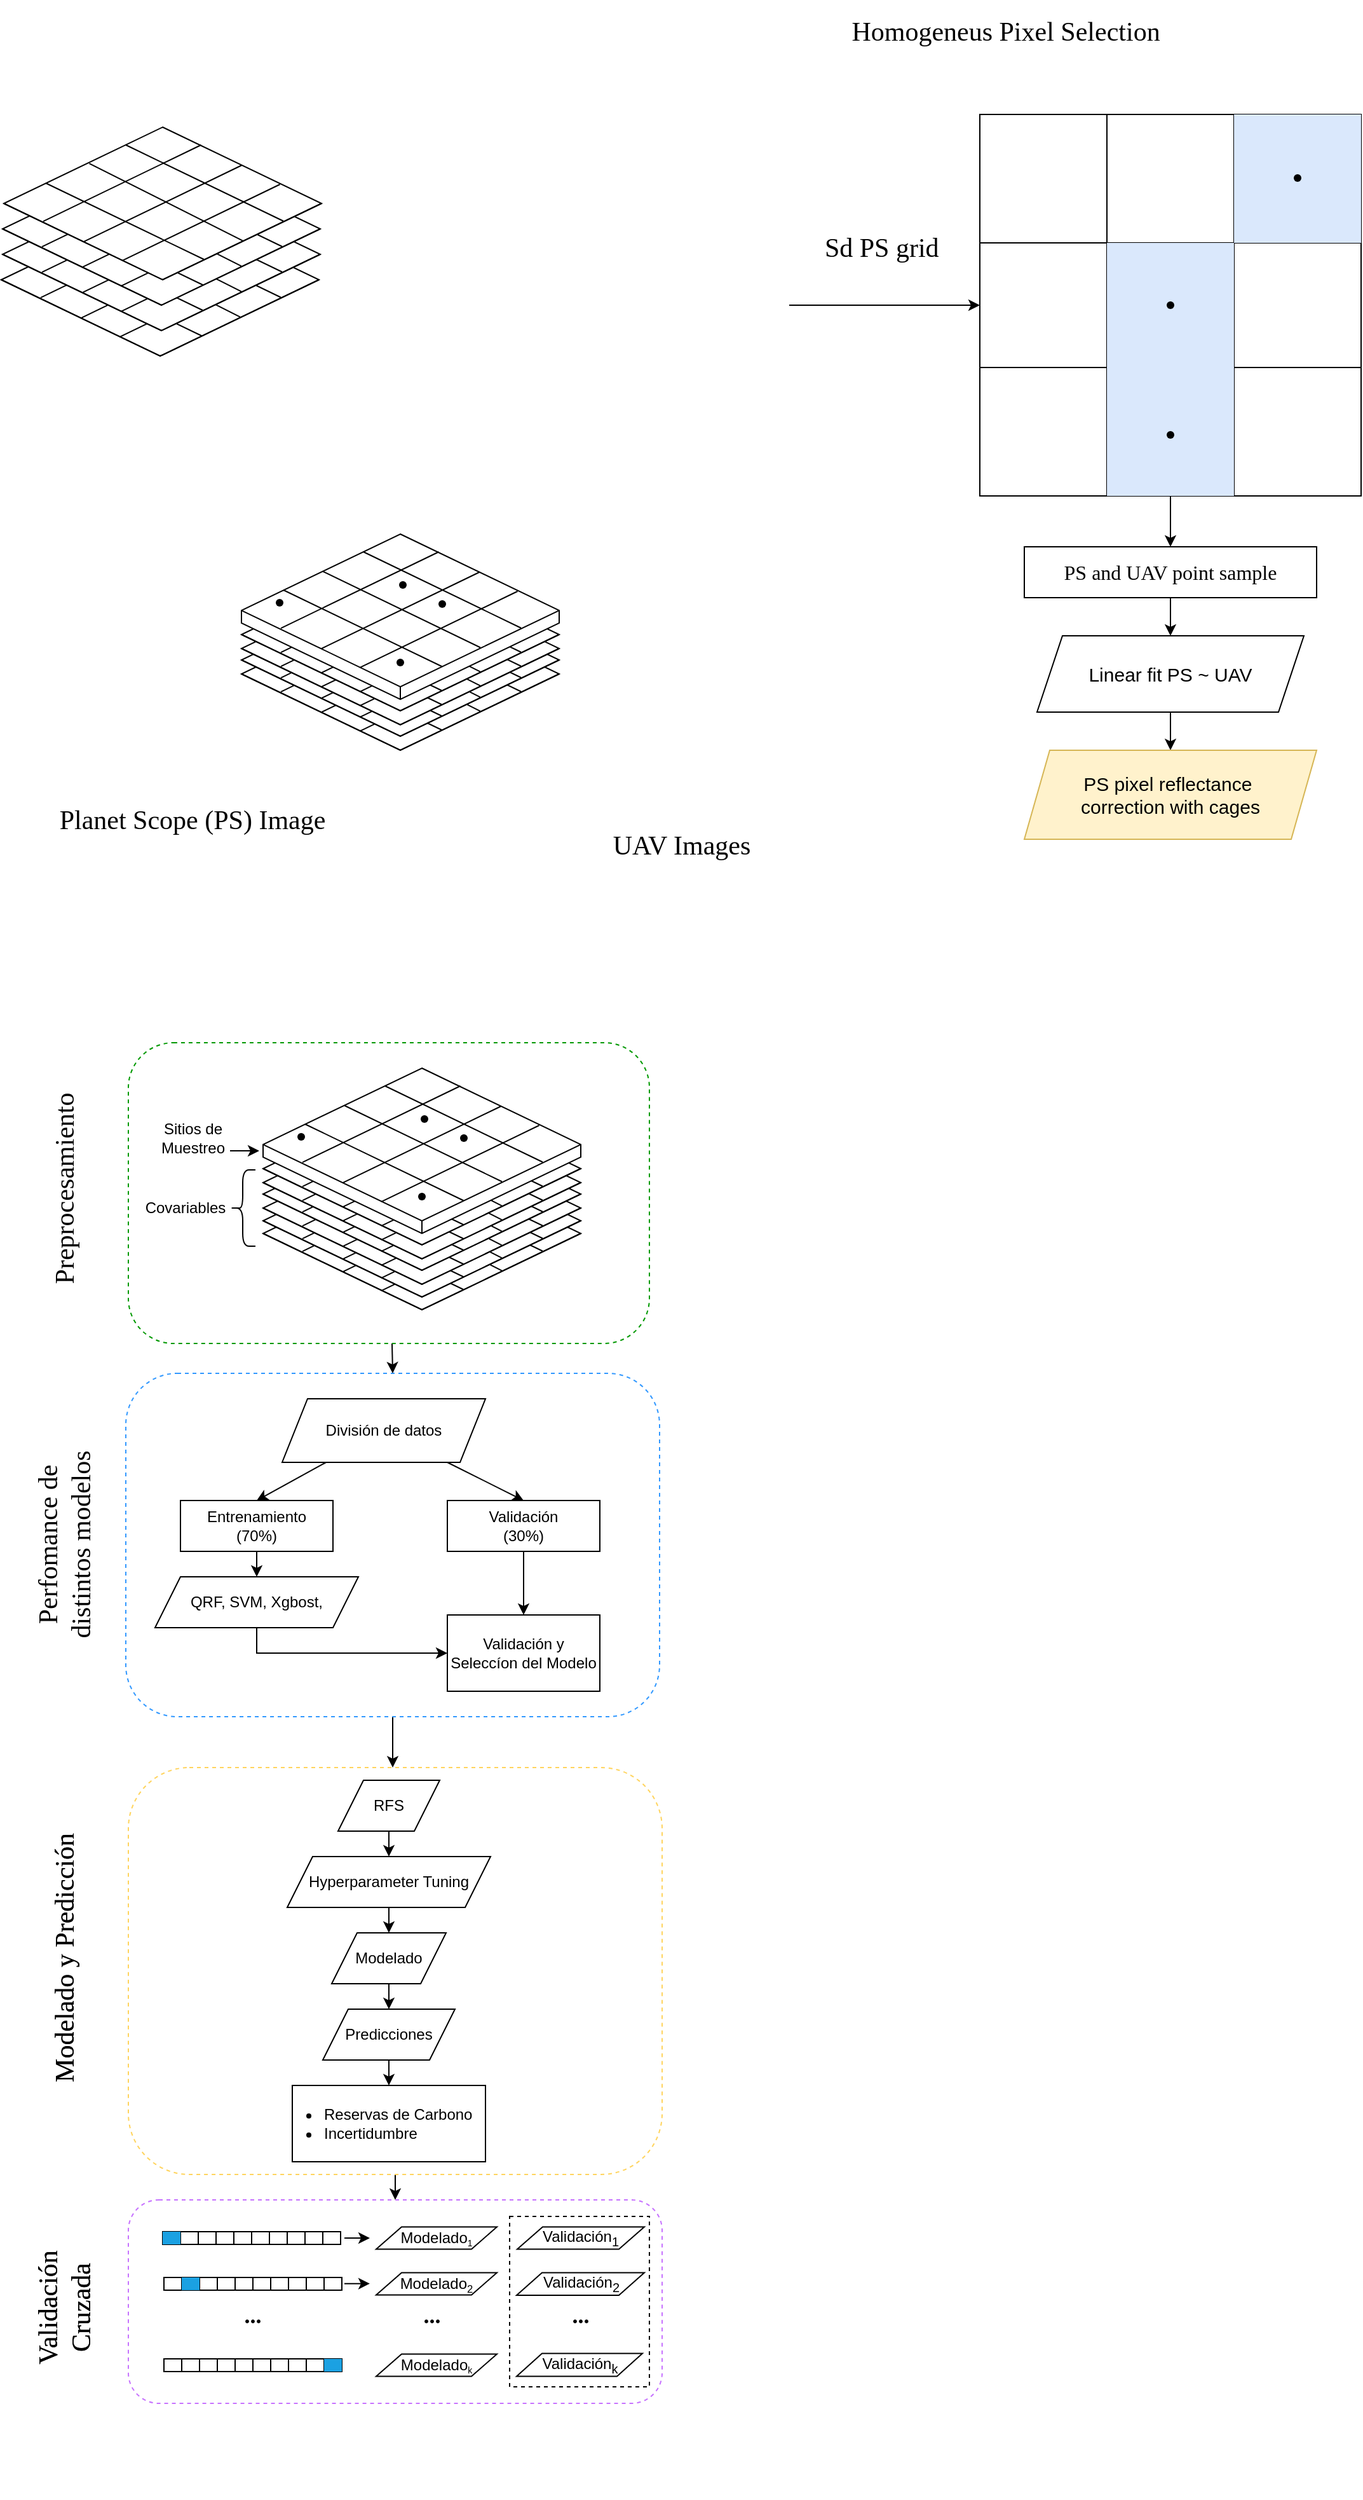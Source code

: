 <mxfile>
    <diagram name="Página-1" id="5rV0twhza5GSK3XuXcBs">
        <mxGraphModel dx="2868" dy="3228" grid="1" gridSize="10" guides="1" tooltips="1" connect="1" arrows="1" fold="1" page="1" pageScale="1" pageWidth="1169" pageHeight="827" math="0" shadow="0">
            <root>
                <mxCell id="0"/>
                <mxCell id="1" parent="0"/>
                <mxCell id="364" value="" style="rounded=0;whiteSpace=wrap;html=1;fontFamily=Verdana;fontSize=18;fillColor=none;dashed=1;" vertex="1" parent="1">
                    <mxGeometry x="420" y="143" width="110" height="134" as="geometry"/>
                </mxCell>
                <mxCell id="110" value="" style="group" vertex="1" connectable="0" parent="1">
                    <mxGeometry x="226" y="-690" width="250" height="120" as="geometry"/>
                </mxCell>
                <mxCell id="111" value="" style="html=1;whiteSpace=wrap;shape=isoCube2;backgroundOutline=1;isoAngle=15;" vertex="1" parent="110">
                    <mxGeometry width="250" height="120" as="geometry"/>
                </mxCell>
                <mxCell id="112" value="" style="endArrow=none;html=1;entryX=0.527;entryY=0.027;entryDx=0;entryDy=0;entryPerimeter=0;exitX=0.03;exitY=0.489;exitDx=0;exitDy=0;exitPerimeter=0;" edge="1" parent="110">
                    <mxGeometry width="50" height="50" relative="1" as="geometry">
                        <mxPoint x="31" y="74.06" as="sourcePoint"/>
                        <mxPoint x="155.25" y="14" as="targetPoint"/>
                    </mxGeometry>
                </mxCell>
                <mxCell id="113" value="" style="endArrow=none;html=1;entryX=0.527;entryY=0.027;entryDx=0;entryDy=0;entryPerimeter=0;exitX=0.03;exitY=0.489;exitDx=0;exitDy=0;exitPerimeter=0;" edge="1" parent="110">
                    <mxGeometry width="50" height="50" relative="1" as="geometry">
                        <mxPoint x="93" y="105.06" as="sourcePoint"/>
                        <mxPoint x="217.25" y="45" as="targetPoint"/>
                    </mxGeometry>
                </mxCell>
                <mxCell id="114" value="" style="endArrow=none;html=1;entryX=0.527;entryY=0.027;entryDx=0;entryDy=0;entryPerimeter=0;exitX=0.03;exitY=0.489;exitDx=0;exitDy=0;exitPerimeter=0;" edge="1" parent="110">
                    <mxGeometry width="50" height="50" relative="1" as="geometry">
                        <mxPoint x="62.88" y="90.06" as="sourcePoint"/>
                        <mxPoint x="187.13" y="30" as="targetPoint"/>
                    </mxGeometry>
                </mxCell>
                <mxCell id="115" value="" style="endArrow=none;html=1;strokeColor=default;entryX=0.52;entryY=0.902;entryDx=0;entryDy=0;entryPerimeter=0;" edge="1" parent="110">
                    <mxGeometry width="50" height="50" relative="1" as="geometry">
                        <mxPoint x="33" y="44" as="sourcePoint"/>
                        <mxPoint x="158" y="104.26" as="targetPoint"/>
                    </mxGeometry>
                </mxCell>
                <mxCell id="116" value="" style="endArrow=none;html=1;strokeColor=default;entryX=0.52;entryY=0.902;entryDx=0;entryDy=0;entryPerimeter=0;exitX=0.269;exitY=0.238;exitDx=0;exitDy=0;exitPerimeter=0;" edge="1" parent="110" source="111">
                    <mxGeometry width="50" height="50" relative="1" as="geometry">
                        <mxPoint x="63" y="29" as="sourcePoint"/>
                        <mxPoint x="188" y="89.26" as="targetPoint"/>
                    </mxGeometry>
                </mxCell>
                <mxCell id="117" value="" style="endArrow=none;html=1;strokeColor=default;entryX=0.52;entryY=0.902;entryDx=0;entryDy=0;entryPerimeter=0;exitX=0.256;exitY=0.226;exitDx=0;exitDy=0;exitPerimeter=0;" edge="1" parent="110">
                    <mxGeometry width="50" height="50" relative="1" as="geometry">
                        <mxPoint x="96" y="14" as="sourcePoint"/>
                        <mxPoint x="220" y="73.88" as="targetPoint"/>
                    </mxGeometry>
                </mxCell>
                <mxCell id="215" value="" style="group" vertex="1" connectable="0" parent="110">
                    <mxGeometry y="-10" width="250" height="120" as="geometry"/>
                </mxCell>
                <mxCell id="216" value="" style="html=1;whiteSpace=wrap;shape=isoCube2;backgroundOutline=1;isoAngle=15;" vertex="1" parent="215">
                    <mxGeometry width="250" height="120" as="geometry"/>
                </mxCell>
                <mxCell id="217" value="" style="endArrow=none;html=1;entryX=0.527;entryY=0.027;entryDx=0;entryDy=0;entryPerimeter=0;exitX=0.03;exitY=0.489;exitDx=0;exitDy=0;exitPerimeter=0;" edge="1" parent="215">
                    <mxGeometry width="50" height="50" relative="1" as="geometry">
                        <mxPoint x="31" y="74.06" as="sourcePoint"/>
                        <mxPoint x="155.25" y="14" as="targetPoint"/>
                    </mxGeometry>
                </mxCell>
                <mxCell id="218" value="" style="endArrow=none;html=1;entryX=0.527;entryY=0.027;entryDx=0;entryDy=0;entryPerimeter=0;exitX=0.03;exitY=0.489;exitDx=0;exitDy=0;exitPerimeter=0;" edge="1" parent="215">
                    <mxGeometry width="50" height="50" relative="1" as="geometry">
                        <mxPoint x="93" y="105.06" as="sourcePoint"/>
                        <mxPoint x="217.25" y="45" as="targetPoint"/>
                    </mxGeometry>
                </mxCell>
                <mxCell id="219" value="" style="endArrow=none;html=1;entryX=0.527;entryY=0.027;entryDx=0;entryDy=0;entryPerimeter=0;exitX=0.03;exitY=0.489;exitDx=0;exitDy=0;exitPerimeter=0;" edge="1" parent="215">
                    <mxGeometry width="50" height="50" relative="1" as="geometry">
                        <mxPoint x="62.88" y="90.06" as="sourcePoint"/>
                        <mxPoint x="187.13" y="30" as="targetPoint"/>
                    </mxGeometry>
                </mxCell>
                <mxCell id="220" value="" style="endArrow=none;html=1;strokeColor=default;entryX=0.52;entryY=0.902;entryDx=0;entryDy=0;entryPerimeter=0;" edge="1" parent="215">
                    <mxGeometry width="50" height="50" relative="1" as="geometry">
                        <mxPoint x="33" y="44" as="sourcePoint"/>
                        <mxPoint x="158" y="104.26" as="targetPoint"/>
                    </mxGeometry>
                </mxCell>
                <mxCell id="221" value="" style="endArrow=none;html=1;strokeColor=default;entryX=0.52;entryY=0.902;entryDx=0;entryDy=0;entryPerimeter=0;exitX=0.269;exitY=0.238;exitDx=0;exitDy=0;exitPerimeter=0;" edge="1" parent="215" source="216">
                    <mxGeometry width="50" height="50" relative="1" as="geometry">
                        <mxPoint x="63" y="29" as="sourcePoint"/>
                        <mxPoint x="188" y="89.26" as="targetPoint"/>
                    </mxGeometry>
                </mxCell>
                <mxCell id="222" value="" style="endArrow=none;html=1;strokeColor=default;entryX=0.52;entryY=0.902;entryDx=0;entryDy=0;entryPerimeter=0;exitX=0.256;exitY=0.226;exitDx=0;exitDy=0;exitPerimeter=0;" edge="1" parent="215">
                    <mxGeometry width="50" height="50" relative="1" as="geometry">
                        <mxPoint x="96" y="14" as="sourcePoint"/>
                        <mxPoint x="220" y="73.88" as="targetPoint"/>
                    </mxGeometry>
                </mxCell>
                <mxCell id="61" value="" style="group" vertex="1" connectable="0" parent="1">
                    <mxGeometry x="209" y="-1141" width="250" height="171" as="geometry"/>
                </mxCell>
                <mxCell id="60" value="" style="group" vertex="1" connectable="0" parent="61">
                    <mxGeometry y="11" width="250" height="160" as="geometry"/>
                </mxCell>
                <mxCell id="172" value="" style="group" vertex="1" connectable="0" parent="60">
                    <mxGeometry width="250" height="120" as="geometry"/>
                </mxCell>
                <mxCell id="53" value="" style="html=1;whiteSpace=wrap;shape=isoCube2;backgroundOutline=1;isoAngle=15;" vertex="1" parent="172">
                    <mxGeometry width="250" height="120" as="geometry"/>
                </mxCell>
                <mxCell id="54" value="" style="endArrow=none;html=1;entryX=0.527;entryY=0.027;entryDx=0;entryDy=0;entryPerimeter=0;exitX=0.03;exitY=0.489;exitDx=0;exitDy=0;exitPerimeter=0;" edge="1" parent="172">
                    <mxGeometry width="50" height="50" relative="1" as="geometry">
                        <mxPoint x="31" y="74.06" as="sourcePoint"/>
                        <mxPoint x="155.25" y="14" as="targetPoint"/>
                    </mxGeometry>
                </mxCell>
                <mxCell id="55" value="" style="endArrow=none;html=1;entryX=0.527;entryY=0.027;entryDx=0;entryDy=0;entryPerimeter=0;exitX=0.03;exitY=0.489;exitDx=0;exitDy=0;exitPerimeter=0;" edge="1" parent="172">
                    <mxGeometry width="50" height="50" relative="1" as="geometry">
                        <mxPoint x="93" y="105.06" as="sourcePoint"/>
                        <mxPoint x="217.25" y="45" as="targetPoint"/>
                    </mxGeometry>
                </mxCell>
                <mxCell id="56" value="" style="endArrow=none;html=1;entryX=0.527;entryY=0.027;entryDx=0;entryDy=0;entryPerimeter=0;exitX=0.03;exitY=0.489;exitDx=0;exitDy=0;exitPerimeter=0;" edge="1" parent="172">
                    <mxGeometry width="50" height="50" relative="1" as="geometry">
                        <mxPoint x="62.88" y="90.06" as="sourcePoint"/>
                        <mxPoint x="187.13" y="30" as="targetPoint"/>
                    </mxGeometry>
                </mxCell>
                <mxCell id="57" value="" style="endArrow=none;html=1;strokeColor=default;entryX=0.52;entryY=0.902;entryDx=0;entryDy=0;entryPerimeter=0;" edge="1" parent="172">
                    <mxGeometry width="50" height="50" relative="1" as="geometry">
                        <mxPoint x="33" y="44" as="sourcePoint"/>
                        <mxPoint x="158" y="104.26" as="targetPoint"/>
                    </mxGeometry>
                </mxCell>
                <mxCell id="58" value="" style="endArrow=none;html=1;strokeColor=default;entryX=0.52;entryY=0.902;entryDx=0;entryDy=0;entryPerimeter=0;exitX=0.269;exitY=0.238;exitDx=0;exitDy=0;exitPerimeter=0;" edge="1" parent="172" source="53">
                    <mxGeometry width="50" height="50" relative="1" as="geometry">
                        <mxPoint x="63" y="29" as="sourcePoint"/>
                        <mxPoint x="188" y="89.26" as="targetPoint"/>
                    </mxGeometry>
                </mxCell>
                <mxCell id="59" value="" style="endArrow=none;html=1;strokeColor=default;entryX=0.52;entryY=0.902;entryDx=0;entryDy=0;entryPerimeter=0;exitX=0.256;exitY=0.226;exitDx=0;exitDy=0;exitPerimeter=0;" edge="1" parent="172">
                    <mxGeometry width="50" height="50" relative="1" as="geometry">
                        <mxPoint x="96" y="14" as="sourcePoint"/>
                        <mxPoint x="220" y="73.88" as="targetPoint"/>
                    </mxGeometry>
                </mxCell>
                <mxCell id="62" value="" style="html=1;whiteSpace=wrap;shape=isoCube2;backgroundOutline=1;isoAngle=15;" vertex="1" parent="61">
                    <mxGeometry width="250" height="120" as="geometry"/>
                </mxCell>
                <mxCell id="63" value="" style="endArrow=none;html=1;entryX=0.527;entryY=0.027;entryDx=0;entryDy=0;entryPerimeter=0;exitX=0.03;exitY=0.489;exitDx=0;exitDy=0;exitPerimeter=0;" edge="1" parent="61">
                    <mxGeometry width="50" height="50" relative="1" as="geometry">
                        <mxPoint x="31" y="74.06" as="sourcePoint"/>
                        <mxPoint x="155.25" y="14" as="targetPoint"/>
                    </mxGeometry>
                </mxCell>
                <mxCell id="64" value="" style="endArrow=none;html=1;entryX=0.527;entryY=0.027;entryDx=0;entryDy=0;entryPerimeter=0;exitX=0.03;exitY=0.489;exitDx=0;exitDy=0;exitPerimeter=0;" edge="1" parent="61">
                    <mxGeometry width="50" height="50" relative="1" as="geometry">
                        <mxPoint x="93" y="105.06" as="sourcePoint"/>
                        <mxPoint x="217.25" y="45" as="targetPoint"/>
                    </mxGeometry>
                </mxCell>
                <mxCell id="65" value="" style="endArrow=none;html=1;entryX=0.527;entryY=0.027;entryDx=0;entryDy=0;entryPerimeter=0;exitX=0.03;exitY=0.489;exitDx=0;exitDy=0;exitPerimeter=0;" edge="1" parent="61">
                    <mxGeometry width="50" height="50" relative="1" as="geometry">
                        <mxPoint x="62.88" y="90.06" as="sourcePoint"/>
                        <mxPoint x="187.13" y="30" as="targetPoint"/>
                    </mxGeometry>
                </mxCell>
                <mxCell id="66" value="" style="endArrow=none;html=1;strokeColor=default;entryX=0.52;entryY=0.902;entryDx=0;entryDy=0;entryPerimeter=0;" edge="1" parent="61">
                    <mxGeometry width="50" height="50" relative="1" as="geometry">
                        <mxPoint x="33" y="44" as="sourcePoint"/>
                        <mxPoint x="158" y="104.26" as="targetPoint"/>
                    </mxGeometry>
                </mxCell>
                <mxCell id="67" value="" style="endArrow=none;html=1;strokeColor=default;entryX=0.52;entryY=0.902;entryDx=0;entryDy=0;entryPerimeter=0;exitX=0.269;exitY=0.238;exitDx=0;exitDy=0;exitPerimeter=0;" edge="1" parent="61" source="62">
                    <mxGeometry width="50" height="50" relative="1" as="geometry">
                        <mxPoint x="63" y="29" as="sourcePoint"/>
                        <mxPoint x="188" y="89.26" as="targetPoint"/>
                    </mxGeometry>
                </mxCell>
                <mxCell id="68" value="" style="endArrow=none;html=1;strokeColor=default;entryX=0.52;entryY=0.902;entryDx=0;entryDy=0;entryPerimeter=0;exitX=0.256;exitY=0.226;exitDx=0;exitDy=0;exitPerimeter=0;" edge="1" parent="61">
                    <mxGeometry width="50" height="50" relative="1" as="geometry">
                        <mxPoint x="96" y="14" as="sourcePoint"/>
                        <mxPoint x="220" y="73.88" as="targetPoint"/>
                    </mxGeometry>
                </mxCell>
                <mxCell id="158" value="" style="html=1;whiteSpace=wrap;shape=isoCube2;backgroundOutline=1;isoAngle=15;" vertex="1" parent="61">
                    <mxGeometry y="-9" width="250" height="120" as="geometry"/>
                </mxCell>
                <mxCell id="159" value="" style="endArrow=none;html=1;entryX=0.527;entryY=0.027;entryDx=0;entryDy=0;entryPerimeter=0;exitX=0.03;exitY=0.489;exitDx=0;exitDy=0;exitPerimeter=0;" edge="1" parent="61">
                    <mxGeometry width="50" height="50" relative="1" as="geometry">
                        <mxPoint x="31" y="65.06" as="sourcePoint"/>
                        <mxPoint x="155.25" y="5" as="targetPoint"/>
                    </mxGeometry>
                </mxCell>
                <mxCell id="160" value="" style="endArrow=none;html=1;entryX=0.527;entryY=0.027;entryDx=0;entryDy=0;entryPerimeter=0;exitX=0.03;exitY=0.489;exitDx=0;exitDy=0;exitPerimeter=0;" edge="1" parent="61">
                    <mxGeometry width="50" height="50" relative="1" as="geometry">
                        <mxPoint x="93" y="96.06" as="sourcePoint"/>
                        <mxPoint x="217.25" y="36" as="targetPoint"/>
                    </mxGeometry>
                </mxCell>
                <mxCell id="161" value="" style="endArrow=none;html=1;entryX=0.527;entryY=0.027;entryDx=0;entryDy=0;entryPerimeter=0;exitX=0.03;exitY=0.489;exitDx=0;exitDy=0;exitPerimeter=0;" edge="1" parent="61">
                    <mxGeometry width="50" height="50" relative="1" as="geometry">
                        <mxPoint x="62.88" y="81.06" as="sourcePoint"/>
                        <mxPoint x="187.13" y="21" as="targetPoint"/>
                    </mxGeometry>
                </mxCell>
                <mxCell id="162" value="" style="endArrow=none;html=1;strokeColor=default;entryX=0.52;entryY=0.902;entryDx=0;entryDy=0;entryPerimeter=0;" edge="1" parent="61">
                    <mxGeometry width="50" height="50" relative="1" as="geometry">
                        <mxPoint x="33" y="35" as="sourcePoint"/>
                        <mxPoint x="158" y="95.26" as="targetPoint"/>
                    </mxGeometry>
                </mxCell>
                <mxCell id="163" value="" style="endArrow=none;html=1;strokeColor=default;entryX=0.52;entryY=0.902;entryDx=0;entryDy=0;entryPerimeter=0;exitX=0.269;exitY=0.238;exitDx=0;exitDy=0;exitPerimeter=0;" edge="1" parent="61" source="158">
                    <mxGeometry width="50" height="50" relative="1" as="geometry">
                        <mxPoint x="-507" y="1039" as="sourcePoint"/>
                        <mxPoint x="188" y="80.26" as="targetPoint"/>
                    </mxGeometry>
                </mxCell>
                <mxCell id="164" value="" style="endArrow=none;html=1;strokeColor=default;entryX=0.52;entryY=0.902;entryDx=0;entryDy=0;entryPerimeter=0;exitX=0.256;exitY=0.226;exitDx=0;exitDy=0;exitPerimeter=0;" edge="1" parent="61">
                    <mxGeometry width="50" height="50" relative="1" as="geometry">
                        <mxPoint x="96" y="5" as="sourcePoint"/>
                        <mxPoint x="220" y="64.88" as="targetPoint"/>
                    </mxGeometry>
                </mxCell>
                <mxCell id="165" value="" style="html=1;whiteSpace=wrap;shape=isoCube2;backgroundOutline=1;isoAngle=15;" vertex="1" parent="61">
                    <mxGeometry y="-20" width="250" height="120" as="geometry"/>
                </mxCell>
                <mxCell id="166" value="" style="endArrow=none;html=1;entryX=0.527;entryY=0.027;entryDx=0;entryDy=0;entryPerimeter=0;exitX=0.03;exitY=0.489;exitDx=0;exitDy=0;exitPerimeter=0;" edge="1" parent="61">
                    <mxGeometry width="50" height="50" relative="1" as="geometry">
                        <mxPoint x="31" y="54.06" as="sourcePoint"/>
                        <mxPoint x="155.25" y="-6" as="targetPoint"/>
                    </mxGeometry>
                </mxCell>
                <mxCell id="167" value="" style="endArrow=none;html=1;entryX=0.527;entryY=0.027;entryDx=0;entryDy=0;entryPerimeter=0;exitX=0.03;exitY=0.489;exitDx=0;exitDy=0;exitPerimeter=0;" edge="1" parent="61">
                    <mxGeometry width="50" height="50" relative="1" as="geometry">
                        <mxPoint x="93" y="85.06" as="sourcePoint"/>
                        <mxPoint x="217.25" y="25" as="targetPoint"/>
                    </mxGeometry>
                </mxCell>
                <mxCell id="168" value="" style="endArrow=none;html=1;entryX=0.527;entryY=0.027;entryDx=0;entryDy=0;entryPerimeter=0;exitX=0.03;exitY=0.489;exitDx=0;exitDy=0;exitPerimeter=0;" edge="1" parent="61">
                    <mxGeometry width="50" height="50" relative="1" as="geometry">
                        <mxPoint x="62.88" y="70.06" as="sourcePoint"/>
                        <mxPoint x="187.13" y="10" as="targetPoint"/>
                    </mxGeometry>
                </mxCell>
                <mxCell id="169" value="" style="endArrow=none;html=1;strokeColor=default;entryX=0.52;entryY=0.902;entryDx=0;entryDy=0;entryPerimeter=0;" edge="1" parent="61">
                    <mxGeometry width="50" height="50" relative="1" as="geometry">
                        <mxPoint x="33" y="24" as="sourcePoint"/>
                        <mxPoint x="158" y="84.26" as="targetPoint"/>
                    </mxGeometry>
                </mxCell>
                <mxCell id="170" value="" style="endArrow=none;html=1;strokeColor=default;entryX=0.52;entryY=0.902;entryDx=0;entryDy=0;entryPerimeter=0;exitX=0.269;exitY=0.238;exitDx=0;exitDy=0;exitPerimeter=0;" edge="1" parent="61" source="165">
                    <mxGeometry width="50" height="50" relative="1" as="geometry">
                        <mxPoint x="-507" y="1039" as="sourcePoint"/>
                        <mxPoint x="188" y="69.26" as="targetPoint"/>
                    </mxGeometry>
                </mxCell>
                <mxCell id="171" value="" style="endArrow=none;html=1;strokeColor=default;entryX=0.52;entryY=0.902;entryDx=0;entryDy=0;entryPerimeter=0;exitX=0.256;exitY=0.226;exitDx=0;exitDy=0;exitPerimeter=0;" edge="1" parent="61">
                    <mxGeometry width="50" height="50" relative="1" as="geometry">
                        <mxPoint x="96" y="-6" as="sourcePoint"/>
                        <mxPoint x="220" y="53.88" as="targetPoint"/>
                    </mxGeometry>
                </mxCell>
                <mxCell id="6" value="" style="html=1;whiteSpace=wrap;shape=isoCube2;backgroundOutline=1;isoAngle=15;" parent="1" vertex="1">
                    <mxGeometry x="209" y="-1180" width="250" height="130" as="geometry"/>
                </mxCell>
                <mxCell id="ST9EL9cw2-seMEYedsz2-161" value="Planet Scope (PS) Image" style="text;strokeColor=none;fillColor=none;html=1;fontSize=21;fontStyle=0;verticalAlign=middle;align=center;fontFamily=Verdana;" parent="1" vertex="1">
                    <mxGeometry x="20" y="-980" width="300" height="50" as="geometry"/>
                </mxCell>
                <mxCell id="ST9EL9cw2-seMEYedsz2-162" value="UAV Images" style="text;strokeColor=none;fillColor=none;html=1;fontSize=21;fontStyle=0;verticalAlign=middle;align=center;fontFamily=Verdana;" parent="1" vertex="1">
                    <mxGeometry x="404.5" y="-960" width="300" height="50" as="geometry"/>
                </mxCell>
                <mxCell id="242" style="edgeStyle=none;rounded=0;html=1;" edge="1" parent="1" source="ST9EL9cw2-seMEYedsz2-176">
                    <mxGeometry relative="1" as="geometry">
                        <mxPoint x="328" y="-210" as="targetPoint"/>
                    </mxGeometry>
                </mxCell>
                <mxCell id="ST9EL9cw2-seMEYedsz2-176" value="" style="rounded=1;whiteSpace=wrap;html=1;fillColor=none;dashed=1;strokeColor=#3399FF;" parent="1" vertex="1">
                    <mxGeometry x="118" y="-520" width="420" height="270" as="geometry"/>
                </mxCell>
                <mxCell id="ST9EL9cw2-seMEYedsz2-175" value="" style="endArrow=classic;html=1;rounded=0;entryX=0;entryY=0.5;entryDx=0;entryDy=0;" parent="1" target="ST9EL9cw2-seMEYedsz2-182" edge="1">
                    <mxGeometry width="50" height="50" relative="1" as="geometry">
                        <mxPoint x="640" y="-1360" as="sourcePoint"/>
                        <mxPoint x="730" y="-1360" as="targetPoint"/>
                    </mxGeometry>
                </mxCell>
                <mxCell id="ST9EL9cw2-seMEYedsz2-217" style="edgeStyle=orthogonalEdgeStyle;rounded=0;orthogonalLoop=1;jettySize=auto;html=1;entryX=0.5;entryY=0;entryDx=0;entryDy=0;" parent="1" source="ST9EL9cw2-seMEYedsz2-177" target="ST9EL9cw2-seMEYedsz2-219" edge="1">
                    <mxGeometry relative="1" as="geometry">
                        <mxPoint x="940" y="-1120.0" as="targetPoint"/>
                    </mxGeometry>
                </mxCell>
                <mxCell id="ST9EL9cw2-seMEYedsz2-177" value="" style="shape=table;startSize=0;container=1;collapsible=0;childLayout=tableLayout;fontSize=16;strokeColor=default;" parent="1" vertex="1">
                    <mxGeometry x="790" y="-1510" width="300" height="300" as="geometry"/>
                </mxCell>
                <mxCell id="ST9EL9cw2-seMEYedsz2-178" value="" style="shape=tableRow;horizontal=0;startSize=0;swimlaneHead=0;swimlaneBody=0;strokeColor=inherit;top=0;left=0;bottom=0;right=0;collapsible=0;dropTarget=0;fillColor=none;points=[[0,0.5],[1,0.5]];portConstraint=eastwest;fontSize=16;" parent="ST9EL9cw2-seMEYedsz2-177" vertex="1">
                    <mxGeometry width="300" height="101" as="geometry"/>
                </mxCell>
                <mxCell id="ST9EL9cw2-seMEYedsz2-179" value="" style="shape=partialRectangle;html=1;whiteSpace=wrap;connectable=0;strokeColor=inherit;overflow=hidden;fillColor=none;top=0;left=0;bottom=0;right=0;pointerEvents=1;fontSize=16;strokeWidth=3;" parent="ST9EL9cw2-seMEYedsz2-178" vertex="1">
                    <mxGeometry width="100" height="101" as="geometry">
                        <mxRectangle width="100" height="101" as="alternateBounds"/>
                    </mxGeometry>
                </mxCell>
                <mxCell id="ST9EL9cw2-seMEYedsz2-180" value="" style="shape=partialRectangle;html=1;whiteSpace=wrap;connectable=0;strokeColor=inherit;overflow=hidden;fillColor=none;top=0;left=0;bottom=0;right=0;pointerEvents=1;fontSize=16;strokeWidth=3;" parent="ST9EL9cw2-seMEYedsz2-178" vertex="1">
                    <mxGeometry x="100" width="100" height="101" as="geometry">
                        <mxRectangle width="100" height="101" as="alternateBounds"/>
                    </mxGeometry>
                </mxCell>
                <mxCell id="ST9EL9cw2-seMEYedsz2-181" value="" style="shape=partialRectangle;html=1;whiteSpace=wrap;connectable=0;strokeColor=inherit;overflow=hidden;fillColor=#dae8fc;top=0;left=0;bottom=0;right=0;pointerEvents=1;fontSize=16;" parent="ST9EL9cw2-seMEYedsz2-178" vertex="1">
                    <mxGeometry x="200" width="100" height="101" as="geometry">
                        <mxRectangle width="100" height="101" as="alternateBounds"/>
                    </mxGeometry>
                </mxCell>
                <mxCell id="ST9EL9cw2-seMEYedsz2-182" value="" style="shape=tableRow;horizontal=0;startSize=0;swimlaneHead=0;swimlaneBody=0;strokeColor=inherit;top=0;left=0;bottom=0;right=0;collapsible=0;dropTarget=0;fillColor=none;points=[[0,0.5],[1,0.5]];portConstraint=eastwest;fontSize=16;" parent="ST9EL9cw2-seMEYedsz2-177" vertex="1">
                    <mxGeometry y="101" width="300" height="98" as="geometry"/>
                </mxCell>
                <mxCell id="ST9EL9cw2-seMEYedsz2-183" value="" style="shape=partialRectangle;html=1;whiteSpace=wrap;connectable=0;strokeColor=#000000;overflow=hidden;fillColor=none;top=0;left=0;bottom=0;right=0;pointerEvents=1;fontSize=16;" parent="ST9EL9cw2-seMEYedsz2-182" vertex="1">
                    <mxGeometry width="100" height="98" as="geometry">
                        <mxRectangle width="100" height="98" as="alternateBounds"/>
                    </mxGeometry>
                </mxCell>
                <mxCell id="ST9EL9cw2-seMEYedsz2-184" value="" style="shape=partialRectangle;html=1;whiteSpace=wrap;connectable=0;strokeColor=inherit;overflow=hidden;fillColor=#dae8fc;top=0;left=0;bottom=0;right=0;pointerEvents=1;fontSize=16;strokeWidth=3;fillStyle=solid;" parent="ST9EL9cw2-seMEYedsz2-182" vertex="1">
                    <mxGeometry x="100" width="100" height="98" as="geometry">
                        <mxRectangle width="100" height="98" as="alternateBounds"/>
                    </mxGeometry>
                </mxCell>
                <mxCell id="ST9EL9cw2-seMEYedsz2-185" value="" style="shape=partialRectangle;html=1;whiteSpace=wrap;connectable=0;strokeColor=inherit;overflow=hidden;fillColor=none;top=0;left=0;bottom=0;right=0;pointerEvents=1;fontSize=16;" parent="ST9EL9cw2-seMEYedsz2-182" vertex="1">
                    <mxGeometry x="200" width="100" height="98" as="geometry">
                        <mxRectangle width="100" height="98" as="alternateBounds"/>
                    </mxGeometry>
                </mxCell>
                <mxCell id="ST9EL9cw2-seMEYedsz2-186" value="" style="shape=tableRow;horizontal=0;startSize=0;swimlaneHead=0;swimlaneBody=0;strokeColor=inherit;top=0;left=0;bottom=0;right=0;collapsible=0;dropTarget=0;fillColor=none;points=[[0,0.5],[1,0.5]];portConstraint=eastwest;fontSize=16;" parent="ST9EL9cw2-seMEYedsz2-177" vertex="1">
                    <mxGeometry y="199" width="300" height="101" as="geometry"/>
                </mxCell>
                <mxCell id="ST9EL9cw2-seMEYedsz2-187" value="" style="shape=partialRectangle;html=1;whiteSpace=wrap;connectable=0;strokeColor=inherit;overflow=hidden;fillColor=none;top=0;left=0;bottom=0;right=0;pointerEvents=1;fontSize=16;" parent="ST9EL9cw2-seMEYedsz2-186" vertex="1">
                    <mxGeometry width="100" height="101" as="geometry">
                        <mxRectangle width="100" height="101" as="alternateBounds"/>
                    </mxGeometry>
                </mxCell>
                <mxCell id="ST9EL9cw2-seMEYedsz2-188" value="" style="shape=partialRectangle;html=1;whiteSpace=wrap;connectable=0;strokeColor=inherit;overflow=hidden;fillColor=#dae8fc;top=0;left=0;bottom=0;right=0;pointerEvents=1;fontSize=16;strokeWidth=2;" parent="ST9EL9cw2-seMEYedsz2-186" vertex="1">
                    <mxGeometry x="100" width="100" height="101" as="geometry">
                        <mxRectangle width="100" height="101" as="alternateBounds"/>
                    </mxGeometry>
                </mxCell>
                <mxCell id="ST9EL9cw2-seMEYedsz2-189" value="" style="shape=partialRectangle;html=1;whiteSpace=wrap;connectable=0;strokeColor=inherit;overflow=hidden;fillColor=none;top=0;left=0;bottom=0;right=0;pointerEvents=1;fontSize=16;" parent="ST9EL9cw2-seMEYedsz2-186" vertex="1">
                    <mxGeometry x="200" width="100" height="101" as="geometry">
                        <mxRectangle width="100" height="101" as="alternateBounds"/>
                    </mxGeometry>
                </mxCell>
                <mxCell id="ST9EL9cw2-seMEYedsz2-190" value="Homogeneus Pixel Selection" style="text;strokeColor=none;fillColor=none;html=1;fontSize=21;fontStyle=0;verticalAlign=middle;align=center;fontFamily=Verdana;" parent="1" vertex="1">
                    <mxGeometry x="660" y="-1600" width="300" height="50" as="geometry"/>
                </mxCell>
                <mxCell id="ST9EL9cw2-seMEYedsz2-210" value="Sd PS grid&amp;nbsp;" style="text;strokeColor=none;fillColor=none;html=1;fontSize=21;fontStyle=0;verticalAlign=middle;align=center;fontFamily=Verdana;" parent="1" vertex="1">
                    <mxGeometry x="620" y="-1440" width="190" height="70" as="geometry"/>
                </mxCell>
                <mxCell id="ST9EL9cw2-seMEYedsz2-211" value="" style="shape=waypoint;sketch=0;fillStyle=solid;size=6;pointerEvents=1;points=[];fillColor=none;resizable=0;rotatable=0;perimeter=centerPerimeter;snapToPoint=1;fontColor=#000000;strokeColor=#000000;" parent="1" vertex="1">
                    <mxGeometry x="930" y="-1268" width="20" height="20" as="geometry"/>
                </mxCell>
                <mxCell id="ST9EL9cw2-seMEYedsz2-212" value="" style="shape=waypoint;sketch=0;fillStyle=solid;size=6;pointerEvents=1;points=[];fillColor=none;resizable=0;rotatable=0;perimeter=centerPerimeter;snapToPoint=1;strokeColor=#000000;" parent="1" vertex="1">
                    <mxGeometry x="930" y="-1370" width="20" height="20" as="geometry"/>
                </mxCell>
                <mxCell id="ST9EL9cw2-seMEYedsz2-213" value="" style="shape=waypoint;sketch=0;fillStyle=solid;size=6;pointerEvents=1;points=[];fillColor=none;resizable=0;rotatable=0;perimeter=centerPerimeter;snapToPoint=1;strokeColor=#000000;" parent="1" vertex="1">
                    <mxGeometry x="1030" y="-1470" width="20" height="20" as="geometry"/>
                </mxCell>
                <mxCell id="ST9EL9cw2-seMEYedsz2-221" style="edgeStyle=orthogonalEdgeStyle;rounded=0;orthogonalLoop=1;jettySize=auto;html=1;entryX=0.5;entryY=0;entryDx=0;entryDy=0;" parent="1" source="ST9EL9cw2-seMEYedsz2-219" target="ST9EL9cw2-seMEYedsz2-222" edge="1">
                    <mxGeometry relative="1" as="geometry">
                        <mxPoint x="941" y="-1060.0" as="targetPoint"/>
                    </mxGeometry>
                </mxCell>
                <mxCell id="ST9EL9cw2-seMEYedsz2-219" value="&lt;span style=&quot;font-family: Verdana; text-wrap: nowrap;&quot;&gt;&lt;font style=&quot;font-size: 16px;&quot;&gt;PS and UAV point sample&lt;/font&gt;&lt;/span&gt;" style="rounded=0;whiteSpace=wrap;html=1;" parent="1" vertex="1">
                    <mxGeometry x="825" y="-1170" width="230" height="40" as="geometry"/>
                </mxCell>
                <mxCell id="ST9EL9cw2-seMEYedsz2-224" style="edgeStyle=orthogonalEdgeStyle;rounded=0;orthogonalLoop=1;jettySize=auto;html=1;entryX=0.5;entryY=0;entryDx=0;entryDy=0;" parent="1" source="ST9EL9cw2-seMEYedsz2-222" target="ST9EL9cw2-seMEYedsz2-223" edge="1">
                    <mxGeometry relative="1" as="geometry"/>
                </mxCell>
                <mxCell id="ST9EL9cw2-seMEYedsz2-222" value="Linear fit PS ~ UAV" style="shape=parallelogram;perimeter=parallelogramPerimeter;whiteSpace=wrap;html=1;fixedSize=1;fontSize=15;" parent="1" vertex="1">
                    <mxGeometry x="835" y="-1100" width="210" height="60" as="geometry"/>
                </mxCell>
                <mxCell id="ST9EL9cw2-seMEYedsz2-223" value="PS pixel reflectance&amp;nbsp;&lt;div&gt;correction with cages&lt;/div&gt;" style="shape=parallelogram;perimeter=parallelogramPerimeter;whiteSpace=wrap;html=1;fixedSize=1;fontSize=15;fillColor=#fff2cc;strokeColor=#d6b656;fontColor=#000000;" parent="1" vertex="1">
                    <mxGeometry x="825" y="-1010" width="230" height="70" as="geometry"/>
                </mxCell>
                <mxCell id="27" value="" style="endArrow=none;html=1;entryX=0.527;entryY=0.027;entryDx=0;entryDy=0;entryPerimeter=0;exitX=0.03;exitY=0.489;exitDx=0;exitDy=0;exitPerimeter=0;" parent="1" edge="1">
                    <mxGeometry width="50" height="50" relative="1" as="geometry">
                        <mxPoint x="240.0" y="-1105.94" as="sourcePoint"/>
                        <mxPoint x="364.25" y="-1166" as="targetPoint"/>
                    </mxGeometry>
                </mxCell>
                <mxCell id="28" value="" style="endArrow=none;html=1;entryX=0.527;entryY=0.027;entryDx=0;entryDy=0;entryPerimeter=0;exitX=0.03;exitY=0.489;exitDx=0;exitDy=0;exitPerimeter=0;" parent="1" edge="1">
                    <mxGeometry width="50" height="50" relative="1" as="geometry">
                        <mxPoint x="302" y="-1074.94" as="sourcePoint"/>
                        <mxPoint x="426.25" y="-1135" as="targetPoint"/>
                    </mxGeometry>
                </mxCell>
                <mxCell id="29" value="" style="endArrow=none;html=1;entryX=0.527;entryY=0.027;entryDx=0;entryDy=0;entryPerimeter=0;exitX=0.03;exitY=0.489;exitDx=0;exitDy=0;exitPerimeter=0;" parent="1" edge="1">
                    <mxGeometry width="50" height="50" relative="1" as="geometry">
                        <mxPoint x="271.88" y="-1089.94" as="sourcePoint"/>
                        <mxPoint x="396.13" y="-1150" as="targetPoint"/>
                    </mxGeometry>
                </mxCell>
                <mxCell id="45" value="" style="endArrow=none;html=1;strokeColor=default;entryX=0.52;entryY=0.902;entryDx=0;entryDy=0;entryPerimeter=0;" parent="1" edge="1">
                    <mxGeometry width="50" height="50" relative="1" as="geometry">
                        <mxPoint x="242" y="-1136" as="sourcePoint"/>
                        <mxPoint x="367" y="-1075.74" as="targetPoint"/>
                    </mxGeometry>
                </mxCell>
                <mxCell id="46" value="" style="endArrow=none;html=1;strokeColor=default;entryX=0.52;entryY=0.902;entryDx=0;entryDy=0;entryPerimeter=0;exitX=0.256;exitY=0.226;exitDx=0;exitDy=0;exitPerimeter=0;" parent="1" source="6" edge="1">
                    <mxGeometry width="50" height="50" relative="1" as="geometry">
                        <mxPoint x="272" y="-1151" as="sourcePoint"/>
                        <mxPoint x="397" y="-1090.74" as="targetPoint"/>
                    </mxGeometry>
                </mxCell>
                <mxCell id="47" value="" style="endArrow=none;html=1;strokeColor=default;entryX=0.52;entryY=0.902;entryDx=0;entryDy=0;entryPerimeter=0;exitX=0.256;exitY=0.226;exitDx=0;exitDy=0;exitPerimeter=0;" parent="1" edge="1">
                    <mxGeometry width="50" height="50" relative="1" as="geometry">
                        <mxPoint x="305" y="-1166" as="sourcePoint"/>
                        <mxPoint x="429" y="-1106.12" as="targetPoint"/>
                    </mxGeometry>
                </mxCell>
                <mxCell id="49" value="" style="shape=waypoint;sketch=0;fillStyle=solid;size=6;pointerEvents=1;points=[];fillColor=none;resizable=0;rotatable=0;perimeter=centerPerimeter;snapToPoint=1;" parent="1" vertex="1">
                    <mxGeometry x="229" y="-1136" width="20" height="20" as="geometry"/>
                </mxCell>
                <mxCell id="50" value="" style="shape=waypoint;sketch=0;fillStyle=solid;size=6;pointerEvents=1;points=[];fillColor=none;resizable=0;rotatable=0;perimeter=centerPerimeter;snapToPoint=1;" parent="1" vertex="1">
                    <mxGeometry x="326" y="-1150" width="20" height="20" as="geometry"/>
                </mxCell>
                <mxCell id="51" value="" style="shape=waypoint;sketch=0;fillStyle=solid;size=6;pointerEvents=1;points=[];fillColor=none;resizable=0;rotatable=0;perimeter=centerPerimeter;snapToPoint=1;" parent="1" vertex="1">
                    <mxGeometry x="357" y="-1135" width="20" height="20" as="geometry"/>
                </mxCell>
                <mxCell id="52" value="" style="shape=waypoint;sketch=0;fillStyle=solid;size=6;pointerEvents=1;points=[];fillColor=none;resizable=0;rotatable=0;perimeter=centerPerimeter;snapToPoint=1;" parent="1" vertex="1">
                    <mxGeometry x="324" y="-1089" width="20" height="20" as="geometry"/>
                </mxCell>
                <mxCell id="126" value="" style="group" vertex="1" connectable="0" parent="1">
                    <mxGeometry x="20" y="-1460" width="252" height="140" as="geometry"/>
                </mxCell>
                <mxCell id="102" value="" style="group" vertex="1" connectable="0" parent="126">
                    <mxGeometry y="20" width="250" height="120" as="geometry"/>
                </mxCell>
                <mxCell id="103" value="" style="html=1;whiteSpace=wrap;shape=isoCube2;backgroundOutline=1;isoAngle=15;" vertex="1" parent="102">
                    <mxGeometry width="250" height="120" as="geometry"/>
                </mxCell>
                <mxCell id="104" value="" style="endArrow=none;html=1;entryX=0.527;entryY=0.027;entryDx=0;entryDy=0;entryPerimeter=0;exitX=0.03;exitY=0.489;exitDx=0;exitDy=0;exitPerimeter=0;" edge="1" parent="102">
                    <mxGeometry width="50" height="50" relative="1" as="geometry">
                        <mxPoint x="31" y="74.06" as="sourcePoint"/>
                        <mxPoint x="155.25" y="14" as="targetPoint"/>
                    </mxGeometry>
                </mxCell>
                <mxCell id="105" value="" style="endArrow=none;html=1;entryX=0.527;entryY=0.027;entryDx=0;entryDy=0;entryPerimeter=0;exitX=0.03;exitY=0.489;exitDx=0;exitDy=0;exitPerimeter=0;" edge="1" parent="102">
                    <mxGeometry width="50" height="50" relative="1" as="geometry">
                        <mxPoint x="93" y="105.06" as="sourcePoint"/>
                        <mxPoint x="217.25" y="45" as="targetPoint"/>
                    </mxGeometry>
                </mxCell>
                <mxCell id="106" value="" style="endArrow=none;html=1;entryX=0.527;entryY=0.027;entryDx=0;entryDy=0;entryPerimeter=0;exitX=0.03;exitY=0.489;exitDx=0;exitDy=0;exitPerimeter=0;" edge="1" parent="102">
                    <mxGeometry width="50" height="50" relative="1" as="geometry">
                        <mxPoint x="62.88" y="90.06" as="sourcePoint"/>
                        <mxPoint x="187.13" y="30" as="targetPoint"/>
                    </mxGeometry>
                </mxCell>
                <mxCell id="107" value="" style="endArrow=none;html=1;strokeColor=default;entryX=0.52;entryY=0.902;entryDx=0;entryDy=0;entryPerimeter=0;" edge="1" parent="102">
                    <mxGeometry width="50" height="50" relative="1" as="geometry">
                        <mxPoint x="33" y="44" as="sourcePoint"/>
                        <mxPoint x="158" y="104.26" as="targetPoint"/>
                    </mxGeometry>
                </mxCell>
                <mxCell id="108" value="" style="endArrow=none;html=1;strokeColor=default;entryX=0.52;entryY=0.902;entryDx=0;entryDy=0;entryPerimeter=0;exitX=0.269;exitY=0.238;exitDx=0;exitDy=0;exitPerimeter=0;" edge="1" parent="102" source="103">
                    <mxGeometry width="50" height="50" relative="1" as="geometry">
                        <mxPoint x="63" y="29" as="sourcePoint"/>
                        <mxPoint x="188" y="89.26" as="targetPoint"/>
                    </mxGeometry>
                </mxCell>
                <mxCell id="109" value="" style="endArrow=none;html=1;strokeColor=default;entryX=0.52;entryY=0.902;entryDx=0;entryDy=0;entryPerimeter=0;exitX=0.256;exitY=0.226;exitDx=0;exitDy=0;exitPerimeter=0;" edge="1" parent="102">
                    <mxGeometry width="50" height="50" relative="1" as="geometry">
                        <mxPoint x="96" y="14" as="sourcePoint"/>
                        <mxPoint x="220" y="73.88" as="targetPoint"/>
                    </mxGeometry>
                </mxCell>
                <mxCell id="118" value="" style="group" vertex="1" connectable="0" parent="126">
                    <mxGeometry x="1" width="251" height="120" as="geometry"/>
                </mxCell>
                <mxCell id="119" value="" style="html=1;whiteSpace=wrap;shape=isoCube2;backgroundOutline=1;isoAngle=15;" vertex="1" parent="118">
                    <mxGeometry width="250" height="120" as="geometry"/>
                </mxCell>
                <mxCell id="120" value="" style="endArrow=none;html=1;entryX=0.527;entryY=0.027;entryDx=0;entryDy=0;entryPerimeter=0;exitX=0.03;exitY=0.489;exitDx=0;exitDy=0;exitPerimeter=0;" edge="1" parent="118">
                    <mxGeometry width="50" height="50" relative="1" as="geometry">
                        <mxPoint x="31" y="74.06" as="sourcePoint"/>
                        <mxPoint x="155.25" y="14" as="targetPoint"/>
                    </mxGeometry>
                </mxCell>
                <mxCell id="121" value="" style="endArrow=none;html=1;entryX=0.527;entryY=0.027;entryDx=0;entryDy=0;entryPerimeter=0;exitX=0.03;exitY=0.489;exitDx=0;exitDy=0;exitPerimeter=0;" edge="1" parent="118">
                    <mxGeometry width="50" height="50" relative="1" as="geometry">
                        <mxPoint x="93" y="105.06" as="sourcePoint"/>
                        <mxPoint x="217.25" y="45" as="targetPoint"/>
                    </mxGeometry>
                </mxCell>
                <mxCell id="122" value="" style="endArrow=none;html=1;entryX=0.527;entryY=0.027;entryDx=0;entryDy=0;entryPerimeter=0;exitX=0.03;exitY=0.489;exitDx=0;exitDy=0;exitPerimeter=0;" edge="1" parent="118">
                    <mxGeometry width="50" height="50" relative="1" as="geometry">
                        <mxPoint x="62.88" y="90.06" as="sourcePoint"/>
                        <mxPoint x="187.13" y="30" as="targetPoint"/>
                    </mxGeometry>
                </mxCell>
                <mxCell id="123" value="" style="endArrow=none;html=1;strokeColor=default;entryX=0.52;entryY=0.902;entryDx=0;entryDy=0;entryPerimeter=0;" edge="1" parent="118">
                    <mxGeometry width="50" height="50" relative="1" as="geometry">
                        <mxPoint x="33" y="44" as="sourcePoint"/>
                        <mxPoint x="158" y="104.26" as="targetPoint"/>
                    </mxGeometry>
                </mxCell>
                <mxCell id="124" value="" style="endArrow=none;html=1;strokeColor=default;entryX=0.52;entryY=0.902;entryDx=0;entryDy=0;entryPerimeter=0;exitX=0.269;exitY=0.238;exitDx=0;exitDy=0;exitPerimeter=0;" edge="1" parent="118" source="119">
                    <mxGeometry width="50" height="50" relative="1" as="geometry">
                        <mxPoint x="63" y="29" as="sourcePoint"/>
                        <mxPoint x="188" y="89.26" as="targetPoint"/>
                    </mxGeometry>
                </mxCell>
                <mxCell id="125" value="" style="endArrow=none;html=1;strokeColor=default;entryX=0.52;entryY=0.902;entryDx=0;entryDy=0;entryPerimeter=0;exitX=0.256;exitY=0.226;exitDx=0;exitDy=0;exitPerimeter=0;" edge="1" parent="118">
                    <mxGeometry width="50" height="50" relative="1" as="geometry">
                        <mxPoint x="96" y="14" as="sourcePoint"/>
                        <mxPoint x="220" y="73.88" as="targetPoint"/>
                    </mxGeometry>
                </mxCell>
                <mxCell id="127" value="" style="group" vertex="1" connectable="0" parent="118">
                    <mxGeometry y="-40" width="251" height="140" as="geometry"/>
                </mxCell>
                <mxCell id="128" value="" style="group" vertex="1" connectable="0" parent="127">
                    <mxGeometry y="20" width="250" height="120" as="geometry"/>
                </mxCell>
                <mxCell id="129" value="" style="html=1;whiteSpace=wrap;shape=isoCube2;backgroundOutline=1;isoAngle=15;" vertex="1" parent="128">
                    <mxGeometry width="250" height="120" as="geometry"/>
                </mxCell>
                <mxCell id="130" value="" style="endArrow=none;html=1;entryX=0.527;entryY=0.027;entryDx=0;entryDy=0;entryPerimeter=0;exitX=0.03;exitY=0.489;exitDx=0;exitDy=0;exitPerimeter=0;" edge="1" parent="128">
                    <mxGeometry width="50" height="50" relative="1" as="geometry">
                        <mxPoint x="31" y="74.06" as="sourcePoint"/>
                        <mxPoint x="155.25" y="14" as="targetPoint"/>
                    </mxGeometry>
                </mxCell>
                <mxCell id="131" value="" style="endArrow=none;html=1;entryX=0.527;entryY=0.027;entryDx=0;entryDy=0;entryPerimeter=0;exitX=0.03;exitY=0.489;exitDx=0;exitDy=0;exitPerimeter=0;" edge="1" parent="128">
                    <mxGeometry width="50" height="50" relative="1" as="geometry">
                        <mxPoint x="93" y="105.06" as="sourcePoint"/>
                        <mxPoint x="217.25" y="45" as="targetPoint"/>
                    </mxGeometry>
                </mxCell>
                <mxCell id="132" value="" style="endArrow=none;html=1;entryX=0.527;entryY=0.027;entryDx=0;entryDy=0;entryPerimeter=0;exitX=0.03;exitY=0.489;exitDx=0;exitDy=0;exitPerimeter=0;" edge="1" parent="128">
                    <mxGeometry width="50" height="50" relative="1" as="geometry">
                        <mxPoint x="62.88" y="90.06" as="sourcePoint"/>
                        <mxPoint x="187.13" y="30" as="targetPoint"/>
                    </mxGeometry>
                </mxCell>
                <mxCell id="133" value="" style="endArrow=none;html=1;strokeColor=default;entryX=0.52;entryY=0.902;entryDx=0;entryDy=0;entryPerimeter=0;" edge="1" parent="128">
                    <mxGeometry width="50" height="50" relative="1" as="geometry">
                        <mxPoint x="33" y="44" as="sourcePoint"/>
                        <mxPoint x="158" y="104.26" as="targetPoint"/>
                    </mxGeometry>
                </mxCell>
                <mxCell id="134" value="" style="endArrow=none;html=1;strokeColor=default;entryX=0.52;entryY=0.902;entryDx=0;entryDy=0;entryPerimeter=0;exitX=0.269;exitY=0.238;exitDx=0;exitDy=0;exitPerimeter=0;" edge="1" parent="128" source="129">
                    <mxGeometry width="50" height="50" relative="1" as="geometry">
                        <mxPoint x="63" y="29" as="sourcePoint"/>
                        <mxPoint x="188" y="89.26" as="targetPoint"/>
                    </mxGeometry>
                </mxCell>
                <mxCell id="135" value="" style="endArrow=none;html=1;strokeColor=default;entryX=0.52;entryY=0.902;entryDx=0;entryDy=0;entryPerimeter=0;exitX=0.256;exitY=0.226;exitDx=0;exitDy=0;exitPerimeter=0;" edge="1" parent="128">
                    <mxGeometry width="50" height="50" relative="1" as="geometry">
                        <mxPoint x="96" y="14" as="sourcePoint"/>
                        <mxPoint x="220" y="73.88" as="targetPoint"/>
                    </mxGeometry>
                </mxCell>
                <mxCell id="136" value="" style="group" vertex="1" connectable="0" parent="127">
                    <mxGeometry x="1" width="250" height="120" as="geometry"/>
                </mxCell>
                <mxCell id="137" value="" style="html=1;whiteSpace=wrap;shape=isoCube2;backgroundOutline=1;isoAngle=15;" vertex="1" parent="136">
                    <mxGeometry width="250" height="120" as="geometry"/>
                </mxCell>
                <mxCell id="138" value="" style="endArrow=none;html=1;entryX=0.527;entryY=0.027;entryDx=0;entryDy=0;entryPerimeter=0;exitX=0.03;exitY=0.489;exitDx=0;exitDy=0;exitPerimeter=0;" edge="1" parent="136">
                    <mxGeometry width="50" height="50" relative="1" as="geometry">
                        <mxPoint x="31" y="74.06" as="sourcePoint"/>
                        <mxPoint x="155.25" y="14" as="targetPoint"/>
                    </mxGeometry>
                </mxCell>
                <mxCell id="139" value="" style="endArrow=none;html=1;entryX=0.527;entryY=0.027;entryDx=0;entryDy=0;entryPerimeter=0;exitX=0.03;exitY=0.489;exitDx=0;exitDy=0;exitPerimeter=0;" edge="1" parent="136">
                    <mxGeometry width="50" height="50" relative="1" as="geometry">
                        <mxPoint x="93" y="105.06" as="sourcePoint"/>
                        <mxPoint x="217.25" y="45" as="targetPoint"/>
                    </mxGeometry>
                </mxCell>
                <mxCell id="140" value="" style="endArrow=none;html=1;entryX=0.527;entryY=0.027;entryDx=0;entryDy=0;entryPerimeter=0;exitX=0.03;exitY=0.489;exitDx=0;exitDy=0;exitPerimeter=0;" edge="1" parent="136">
                    <mxGeometry width="50" height="50" relative="1" as="geometry">
                        <mxPoint x="62.88" y="90.06" as="sourcePoint"/>
                        <mxPoint x="187.13" y="30" as="targetPoint"/>
                    </mxGeometry>
                </mxCell>
                <mxCell id="141" value="" style="endArrow=none;html=1;strokeColor=default;entryX=0.52;entryY=0.902;entryDx=0;entryDy=0;entryPerimeter=0;" edge="1" parent="136">
                    <mxGeometry width="50" height="50" relative="1" as="geometry">
                        <mxPoint x="33" y="44" as="sourcePoint"/>
                        <mxPoint x="158" y="104.26" as="targetPoint"/>
                    </mxGeometry>
                </mxCell>
                <mxCell id="142" value="" style="endArrow=none;html=1;strokeColor=default;entryX=0.52;entryY=0.902;entryDx=0;entryDy=0;entryPerimeter=0;exitX=0.269;exitY=0.238;exitDx=0;exitDy=0;exitPerimeter=0;" edge="1" parent="136" source="137">
                    <mxGeometry width="50" height="50" relative="1" as="geometry">
                        <mxPoint x="63" y="29" as="sourcePoint"/>
                        <mxPoint x="188" y="89.26" as="targetPoint"/>
                    </mxGeometry>
                </mxCell>
                <mxCell id="143" value="" style="endArrow=none;html=1;strokeColor=default;entryX=0.52;entryY=0.902;entryDx=0;entryDy=0;entryPerimeter=0;exitX=0.256;exitY=0.226;exitDx=0;exitDy=0;exitPerimeter=0;" edge="1" parent="136">
                    <mxGeometry width="50" height="50" relative="1" as="geometry">
                        <mxPoint x="96" y="14" as="sourcePoint"/>
                        <mxPoint x="220" y="73.88" as="targetPoint"/>
                    </mxGeometry>
                </mxCell>
                <mxCell id="214" value="" style="group" vertex="1" connectable="0" parent="1">
                    <mxGeometry x="226" y="-760" width="250" height="170" as="geometry"/>
                </mxCell>
                <mxCell id="174" value="" style="group" vertex="1" connectable="0" parent="214">
                    <mxGeometry y="50" width="250" height="120" as="geometry"/>
                </mxCell>
                <mxCell id="175" value="" style="html=1;whiteSpace=wrap;shape=isoCube2;backgroundOutline=1;isoAngle=15;" vertex="1" parent="174">
                    <mxGeometry width="250" height="120" as="geometry"/>
                </mxCell>
                <mxCell id="176" value="" style="endArrow=none;html=1;entryX=0.527;entryY=0.027;entryDx=0;entryDy=0;entryPerimeter=0;exitX=0.03;exitY=0.489;exitDx=0;exitDy=0;exitPerimeter=0;" edge="1" parent="174">
                    <mxGeometry width="50" height="50" relative="1" as="geometry">
                        <mxPoint x="31" y="74.06" as="sourcePoint"/>
                        <mxPoint x="155.25" y="14" as="targetPoint"/>
                    </mxGeometry>
                </mxCell>
                <mxCell id="177" value="" style="endArrow=none;html=1;entryX=0.527;entryY=0.027;entryDx=0;entryDy=0;entryPerimeter=0;exitX=0.03;exitY=0.489;exitDx=0;exitDy=0;exitPerimeter=0;" edge="1" parent="174">
                    <mxGeometry width="50" height="50" relative="1" as="geometry">
                        <mxPoint x="93" y="105.06" as="sourcePoint"/>
                        <mxPoint x="217.25" y="45" as="targetPoint"/>
                    </mxGeometry>
                </mxCell>
                <mxCell id="178" value="" style="endArrow=none;html=1;entryX=0.527;entryY=0.027;entryDx=0;entryDy=0;entryPerimeter=0;exitX=0.03;exitY=0.489;exitDx=0;exitDy=0;exitPerimeter=0;" edge="1" parent="174">
                    <mxGeometry width="50" height="50" relative="1" as="geometry">
                        <mxPoint x="62.88" y="90.06" as="sourcePoint"/>
                        <mxPoint x="187.13" y="30" as="targetPoint"/>
                    </mxGeometry>
                </mxCell>
                <mxCell id="179" value="" style="endArrow=none;html=1;strokeColor=default;entryX=0.52;entryY=0.902;entryDx=0;entryDy=0;entryPerimeter=0;" edge="1" parent="174">
                    <mxGeometry width="50" height="50" relative="1" as="geometry">
                        <mxPoint x="33" y="44" as="sourcePoint"/>
                        <mxPoint x="158" y="104.26" as="targetPoint"/>
                    </mxGeometry>
                </mxCell>
                <mxCell id="180" value="" style="endArrow=none;html=1;strokeColor=default;entryX=0.52;entryY=0.902;entryDx=0;entryDy=0;entryPerimeter=0;exitX=0.269;exitY=0.238;exitDx=0;exitDy=0;exitPerimeter=0;" edge="1" parent="174" source="175">
                    <mxGeometry width="50" height="50" relative="1" as="geometry">
                        <mxPoint x="63" y="29" as="sourcePoint"/>
                        <mxPoint x="188" y="89.26" as="targetPoint"/>
                    </mxGeometry>
                </mxCell>
                <mxCell id="181" value="" style="endArrow=none;html=1;strokeColor=default;entryX=0.52;entryY=0.902;entryDx=0;entryDy=0;entryPerimeter=0;exitX=0.256;exitY=0.226;exitDx=0;exitDy=0;exitPerimeter=0;" edge="1" parent="174">
                    <mxGeometry width="50" height="50" relative="1" as="geometry">
                        <mxPoint x="96" y="14" as="sourcePoint"/>
                        <mxPoint x="220" y="73.88" as="targetPoint"/>
                    </mxGeometry>
                </mxCell>
                <mxCell id="182" value="" style="html=1;whiteSpace=wrap;shape=isoCube2;backgroundOutline=1;isoAngle=15;" vertex="1" parent="214">
                    <mxGeometry y="39" width="250" height="120" as="geometry"/>
                </mxCell>
                <mxCell id="183" value="" style="endArrow=none;html=1;entryX=0.527;entryY=0.027;entryDx=0;entryDy=0;entryPerimeter=0;exitX=0.03;exitY=0.489;exitDx=0;exitDy=0;exitPerimeter=0;" edge="1" parent="214">
                    <mxGeometry width="50" height="50" relative="1" as="geometry">
                        <mxPoint x="31" y="113.06" as="sourcePoint"/>
                        <mxPoint x="155.25" y="53.0" as="targetPoint"/>
                    </mxGeometry>
                </mxCell>
                <mxCell id="184" value="" style="endArrow=none;html=1;entryX=0.527;entryY=0.027;entryDx=0;entryDy=0;entryPerimeter=0;exitX=0.03;exitY=0.489;exitDx=0;exitDy=0;exitPerimeter=0;" edge="1" parent="214">
                    <mxGeometry width="50" height="50" relative="1" as="geometry">
                        <mxPoint x="93" y="144.06" as="sourcePoint"/>
                        <mxPoint x="217.25" y="84" as="targetPoint"/>
                    </mxGeometry>
                </mxCell>
                <mxCell id="185" value="" style="endArrow=none;html=1;entryX=0.527;entryY=0.027;entryDx=0;entryDy=0;entryPerimeter=0;exitX=0.03;exitY=0.489;exitDx=0;exitDy=0;exitPerimeter=0;" edge="1" parent="214">
                    <mxGeometry width="50" height="50" relative="1" as="geometry">
                        <mxPoint x="62.88" y="129.06" as="sourcePoint"/>
                        <mxPoint x="187.13" y="69" as="targetPoint"/>
                    </mxGeometry>
                </mxCell>
                <mxCell id="186" value="" style="endArrow=none;html=1;strokeColor=default;entryX=0.52;entryY=0.902;entryDx=0;entryDy=0;entryPerimeter=0;" edge="1" parent="214">
                    <mxGeometry width="50" height="50" relative="1" as="geometry">
                        <mxPoint x="33" y="83.0" as="sourcePoint"/>
                        <mxPoint x="158" y="143.26" as="targetPoint"/>
                    </mxGeometry>
                </mxCell>
                <mxCell id="187" value="" style="endArrow=none;html=1;strokeColor=default;entryX=0.52;entryY=0.902;entryDx=0;entryDy=0;entryPerimeter=0;exitX=0.269;exitY=0.238;exitDx=0;exitDy=0;exitPerimeter=0;" edge="1" parent="214" source="182">
                    <mxGeometry width="50" height="50" relative="1" as="geometry">
                        <mxPoint x="-207" y="989" as="sourcePoint"/>
                        <mxPoint x="188" y="128.26" as="targetPoint"/>
                    </mxGeometry>
                </mxCell>
                <mxCell id="188" value="" style="endArrow=none;html=1;strokeColor=default;entryX=0.52;entryY=0.902;entryDx=0;entryDy=0;entryPerimeter=0;exitX=0.256;exitY=0.226;exitDx=0;exitDy=0;exitPerimeter=0;" edge="1" parent="214">
                    <mxGeometry width="50" height="50" relative="1" as="geometry">
                        <mxPoint x="96" y="53.0" as="sourcePoint"/>
                        <mxPoint x="220" y="112.88" as="targetPoint"/>
                    </mxGeometry>
                </mxCell>
                <mxCell id="189" value="" style="html=1;whiteSpace=wrap;shape=isoCube2;backgroundOutline=1;isoAngle=15;" vertex="1" parent="214">
                    <mxGeometry y="30" width="250" height="120" as="geometry"/>
                </mxCell>
                <mxCell id="190" value="" style="endArrow=none;html=1;entryX=0.527;entryY=0.027;entryDx=0;entryDy=0;entryPerimeter=0;exitX=0.03;exitY=0.489;exitDx=0;exitDy=0;exitPerimeter=0;" edge="1" parent="214">
                    <mxGeometry width="50" height="50" relative="1" as="geometry">
                        <mxPoint x="31" y="104.06" as="sourcePoint"/>
                        <mxPoint x="155.25" y="44" as="targetPoint"/>
                    </mxGeometry>
                </mxCell>
                <mxCell id="191" value="" style="endArrow=none;html=1;entryX=0.527;entryY=0.027;entryDx=0;entryDy=0;entryPerimeter=0;exitX=0.03;exitY=0.489;exitDx=0;exitDy=0;exitPerimeter=0;" edge="1" parent="214">
                    <mxGeometry width="50" height="50" relative="1" as="geometry">
                        <mxPoint x="93" y="135.06" as="sourcePoint"/>
                        <mxPoint x="217.25" y="75" as="targetPoint"/>
                    </mxGeometry>
                </mxCell>
                <mxCell id="192" value="" style="endArrow=none;html=1;entryX=0.527;entryY=0.027;entryDx=0;entryDy=0;entryPerimeter=0;exitX=0.03;exitY=0.489;exitDx=0;exitDy=0;exitPerimeter=0;" edge="1" parent="214">
                    <mxGeometry width="50" height="50" relative="1" as="geometry">
                        <mxPoint x="62.88" y="120.06" as="sourcePoint"/>
                        <mxPoint x="187.13" y="60" as="targetPoint"/>
                    </mxGeometry>
                </mxCell>
                <mxCell id="193" value="" style="endArrow=none;html=1;strokeColor=default;entryX=0.52;entryY=0.902;entryDx=0;entryDy=0;entryPerimeter=0;" edge="1" parent="214">
                    <mxGeometry width="50" height="50" relative="1" as="geometry">
                        <mxPoint x="33" y="74" as="sourcePoint"/>
                        <mxPoint x="158" y="134.26" as="targetPoint"/>
                    </mxGeometry>
                </mxCell>
                <mxCell id="194" value="" style="endArrow=none;html=1;strokeColor=default;entryX=0.52;entryY=0.902;entryDx=0;entryDy=0;entryPerimeter=0;exitX=0.269;exitY=0.238;exitDx=0;exitDy=0;exitPerimeter=0;" edge="1" parent="214" source="189">
                    <mxGeometry width="50" height="50" relative="1" as="geometry">
                        <mxPoint x="-777" y="1999" as="sourcePoint"/>
                        <mxPoint x="188" y="119.26" as="targetPoint"/>
                    </mxGeometry>
                </mxCell>
                <mxCell id="195" value="" style="endArrow=none;html=1;strokeColor=default;entryX=0.52;entryY=0.902;entryDx=0;entryDy=0;entryPerimeter=0;exitX=0.256;exitY=0.226;exitDx=0;exitDy=0;exitPerimeter=0;" edge="1" parent="214">
                    <mxGeometry width="50" height="50" relative="1" as="geometry">
                        <mxPoint x="96" y="44" as="sourcePoint"/>
                        <mxPoint x="220" y="103.88" as="targetPoint"/>
                    </mxGeometry>
                </mxCell>
                <mxCell id="196" value="" style="html=1;whiteSpace=wrap;shape=isoCube2;backgroundOutline=1;isoAngle=15;" vertex="1" parent="214">
                    <mxGeometry y="19" width="250" height="120" as="geometry"/>
                </mxCell>
                <mxCell id="197" value="" style="endArrow=none;html=1;entryX=0.527;entryY=0.027;entryDx=0;entryDy=0;entryPerimeter=0;exitX=0.03;exitY=0.489;exitDx=0;exitDy=0;exitPerimeter=0;" edge="1" parent="214">
                    <mxGeometry width="50" height="50" relative="1" as="geometry">
                        <mxPoint x="31" y="93.06" as="sourcePoint"/>
                        <mxPoint x="155.25" y="33.0" as="targetPoint"/>
                    </mxGeometry>
                </mxCell>
                <mxCell id="198" value="" style="endArrow=none;html=1;entryX=0.527;entryY=0.027;entryDx=0;entryDy=0;entryPerimeter=0;exitX=0.03;exitY=0.489;exitDx=0;exitDy=0;exitPerimeter=0;" edge="1" parent="214">
                    <mxGeometry width="50" height="50" relative="1" as="geometry">
                        <mxPoint x="93" y="124.06" as="sourcePoint"/>
                        <mxPoint x="217.25" y="64" as="targetPoint"/>
                    </mxGeometry>
                </mxCell>
                <mxCell id="199" value="" style="endArrow=none;html=1;entryX=0.527;entryY=0.027;entryDx=0;entryDy=0;entryPerimeter=0;exitX=0.03;exitY=0.489;exitDx=0;exitDy=0;exitPerimeter=0;" edge="1" parent="214">
                    <mxGeometry width="50" height="50" relative="1" as="geometry">
                        <mxPoint x="62.88" y="109.06" as="sourcePoint"/>
                        <mxPoint x="187.13" y="49" as="targetPoint"/>
                    </mxGeometry>
                </mxCell>
                <mxCell id="200" value="" style="endArrow=none;html=1;strokeColor=default;entryX=0.52;entryY=0.902;entryDx=0;entryDy=0;entryPerimeter=0;" edge="1" parent="214">
                    <mxGeometry width="50" height="50" relative="1" as="geometry">
                        <mxPoint x="33" y="63.0" as="sourcePoint"/>
                        <mxPoint x="158" y="123.26" as="targetPoint"/>
                    </mxGeometry>
                </mxCell>
                <mxCell id="201" value="" style="endArrow=none;html=1;strokeColor=default;entryX=0.52;entryY=0.902;entryDx=0;entryDy=0;entryPerimeter=0;exitX=0.269;exitY=0.238;exitDx=0;exitDy=0;exitPerimeter=0;" edge="1" parent="214" source="196">
                    <mxGeometry width="50" height="50" relative="1" as="geometry">
                        <mxPoint x="-777" y="1999" as="sourcePoint"/>
                        <mxPoint x="188" y="108.26" as="targetPoint"/>
                    </mxGeometry>
                </mxCell>
                <mxCell id="202" value="" style="endArrow=none;html=1;strokeColor=default;entryX=0.52;entryY=0.902;entryDx=0;entryDy=0;entryPerimeter=0;exitX=0.256;exitY=0.226;exitDx=0;exitDy=0;exitPerimeter=0;" edge="1" parent="214">
                    <mxGeometry width="50" height="50" relative="1" as="geometry">
                        <mxPoint x="96" y="33.0" as="sourcePoint"/>
                        <mxPoint x="220" y="92.88" as="targetPoint"/>
                    </mxGeometry>
                </mxCell>
                <mxCell id="203" value="" style="html=1;whiteSpace=wrap;shape=isoCube2;backgroundOutline=1;isoAngle=15;" vertex="1" parent="214">
                    <mxGeometry width="250" height="130" as="geometry"/>
                </mxCell>
                <mxCell id="204" value="" style="endArrow=none;html=1;entryX=0.527;entryY=0.027;entryDx=0;entryDy=0;entryPerimeter=0;exitX=0.03;exitY=0.489;exitDx=0;exitDy=0;exitPerimeter=0;" edge="1" parent="214">
                    <mxGeometry width="50" height="50" relative="1" as="geometry">
                        <mxPoint x="31" y="74.06" as="sourcePoint"/>
                        <mxPoint x="155.25" y="14" as="targetPoint"/>
                    </mxGeometry>
                </mxCell>
                <mxCell id="205" value="" style="endArrow=none;html=1;entryX=0.527;entryY=0.027;entryDx=0;entryDy=0;entryPerimeter=0;exitX=0.03;exitY=0.489;exitDx=0;exitDy=0;exitPerimeter=0;" edge="1" parent="214">
                    <mxGeometry width="50" height="50" relative="1" as="geometry">
                        <mxPoint x="93" y="105.06" as="sourcePoint"/>
                        <mxPoint x="217.25" y="45" as="targetPoint"/>
                    </mxGeometry>
                </mxCell>
                <mxCell id="206" value="" style="endArrow=none;html=1;entryX=0.527;entryY=0.027;entryDx=0;entryDy=0;entryPerimeter=0;exitX=0.03;exitY=0.489;exitDx=0;exitDy=0;exitPerimeter=0;" edge="1" parent="214">
                    <mxGeometry width="50" height="50" relative="1" as="geometry">
                        <mxPoint x="62.88" y="90.06" as="sourcePoint"/>
                        <mxPoint x="187.13" y="30" as="targetPoint"/>
                    </mxGeometry>
                </mxCell>
                <mxCell id="207" value="" style="endArrow=none;html=1;strokeColor=default;entryX=0.52;entryY=0.902;entryDx=0;entryDy=0;entryPerimeter=0;" edge="1" parent="214">
                    <mxGeometry width="50" height="50" relative="1" as="geometry">
                        <mxPoint x="33" y="44" as="sourcePoint"/>
                        <mxPoint x="158" y="104.26" as="targetPoint"/>
                    </mxGeometry>
                </mxCell>
                <mxCell id="208" value="" style="endArrow=none;html=1;strokeColor=default;entryX=0.52;entryY=0.902;entryDx=0;entryDy=0;entryPerimeter=0;exitX=0.256;exitY=0.226;exitDx=0;exitDy=0;exitPerimeter=0;" edge="1" parent="214" source="203">
                    <mxGeometry width="50" height="50" relative="1" as="geometry">
                        <mxPoint x="63" y="29" as="sourcePoint"/>
                        <mxPoint x="188" y="89.26" as="targetPoint"/>
                    </mxGeometry>
                </mxCell>
                <mxCell id="209" value="" style="endArrow=none;html=1;strokeColor=default;entryX=0.52;entryY=0.902;entryDx=0;entryDy=0;entryPerimeter=0;exitX=0.256;exitY=0.226;exitDx=0;exitDy=0;exitPerimeter=0;" edge="1" parent="214">
                    <mxGeometry width="50" height="50" relative="1" as="geometry">
                        <mxPoint x="96" y="14" as="sourcePoint"/>
                        <mxPoint x="220" y="73.88" as="targetPoint"/>
                    </mxGeometry>
                </mxCell>
                <mxCell id="210" value="" style="shape=waypoint;sketch=0;fillStyle=solid;size=6;pointerEvents=1;points=[];fillColor=none;resizable=0;rotatable=0;perimeter=centerPerimeter;snapToPoint=1;" vertex="1" parent="214">
                    <mxGeometry x="20" y="44" width="20" height="20" as="geometry"/>
                </mxCell>
                <mxCell id="211" value="" style="shape=waypoint;sketch=0;fillStyle=solid;size=6;pointerEvents=1;points=[];fillColor=none;resizable=0;rotatable=0;perimeter=centerPerimeter;snapToPoint=1;" vertex="1" parent="214">
                    <mxGeometry x="117" y="30" width="20" height="20" as="geometry"/>
                </mxCell>
                <mxCell id="212" value="" style="shape=waypoint;sketch=0;fillStyle=solid;size=6;pointerEvents=1;points=[];fillColor=none;resizable=0;rotatable=0;perimeter=centerPerimeter;snapToPoint=1;" vertex="1" parent="214">
                    <mxGeometry x="148" y="45" width="20" height="20" as="geometry"/>
                </mxCell>
                <mxCell id="213" value="" style="shape=waypoint;sketch=0;fillStyle=solid;size=6;pointerEvents=1;points=[];fillColor=none;resizable=0;rotatable=0;perimeter=centerPerimeter;snapToPoint=1;" vertex="1" parent="214">
                    <mxGeometry x="115" y="91" width="20" height="20" as="geometry"/>
                </mxCell>
                <mxCell id="223" value="" style="shape=curlyBracket;whiteSpace=wrap;html=1;rounded=1;flipH=1;labelPosition=right;verticalLabelPosition=middle;align=left;verticalAlign=middle;rotation=-180;" vertex="1" parent="1">
                    <mxGeometry x="200" y="-680" width="20" height="60" as="geometry"/>
                </mxCell>
                <mxCell id="224" value="" style="endArrow=classic;html=1;" edge="1" parent="1">
                    <mxGeometry width="50" height="50" relative="1" as="geometry">
                        <mxPoint x="200" y="-695" as="sourcePoint"/>
                        <mxPoint x="223" y="-695" as="targetPoint"/>
                    </mxGeometry>
                </mxCell>
                <mxCell id="225" value="Sitios de Muestreo" style="text;html=1;strokeColor=none;fillColor=none;align=center;verticalAlign=middle;whiteSpace=wrap;rounded=0;" vertex="1" parent="1">
                    <mxGeometry x="141" y="-720" width="60" height="30" as="geometry"/>
                </mxCell>
                <mxCell id="226" value="Covariables" style="text;html=1;strokeColor=none;fillColor=none;align=center;verticalAlign=middle;whiteSpace=wrap;rounded=0;" vertex="1" parent="1">
                    <mxGeometry x="135" y="-665" width="60" height="30" as="geometry"/>
                </mxCell>
                <mxCell id="233" style="edgeStyle=none;html=1;entryX=0.5;entryY=0;entryDx=0;entryDy=0;" edge="1" parent="1" source="227" target="230">
                    <mxGeometry relative="1" as="geometry"/>
                </mxCell>
                <mxCell id="234" style="edgeStyle=none;html=1;entryX=0.5;entryY=0;entryDx=0;entryDy=0;" edge="1" parent="1" source="227" target="229">
                    <mxGeometry relative="1" as="geometry"/>
                </mxCell>
                <mxCell id="227" value="División de datos" style="shape=parallelogram;perimeter=parallelogramPerimeter;whiteSpace=wrap;html=1;fixedSize=1;" vertex="1" parent="1">
                    <mxGeometry x="241" y="-500" width="160" height="50" as="geometry"/>
                </mxCell>
                <mxCell id="237" style="edgeStyle=none;html=1;entryX=0.5;entryY=0;entryDx=0;entryDy=0;" edge="1" parent="1" source="229" target="236">
                    <mxGeometry relative="1" as="geometry"/>
                </mxCell>
                <mxCell id="229" value="Entrenamiento&lt;br&gt;(70%)" style="rounded=0;whiteSpace=wrap;html=1;" vertex="1" parent="1">
                    <mxGeometry x="161" y="-420" width="120" height="40" as="geometry"/>
                </mxCell>
                <mxCell id="241" style="edgeStyle=none;rounded=0;html=1;entryX=0.5;entryY=0;entryDx=0;entryDy=0;" edge="1" parent="1" source="230" target="238">
                    <mxGeometry relative="1" as="geometry"/>
                </mxCell>
                <mxCell id="230" value="Validación&lt;br&gt;(30%)" style="rounded=0;whiteSpace=wrap;html=1;" vertex="1" parent="1">
                    <mxGeometry x="371" y="-420" width="120" height="40" as="geometry"/>
                </mxCell>
                <mxCell id="240" style="edgeStyle=none;html=1;entryX=0;entryY=0.5;entryDx=0;entryDy=0;rounded=0;" edge="1" parent="1" source="236" target="238">
                    <mxGeometry relative="1" as="geometry">
                        <Array as="points">
                            <mxPoint x="221" y="-300"/>
                        </Array>
                    </mxGeometry>
                </mxCell>
                <mxCell id="236" value="QRF, SVM, Xgbost,&lt;br&gt;" style="shape=parallelogram;perimeter=parallelogramPerimeter;whiteSpace=wrap;html=1;fixedSize=1;" vertex="1" parent="1">
                    <mxGeometry x="141" y="-360" width="160" height="40" as="geometry"/>
                </mxCell>
                <mxCell id="369" style="edgeStyle=none;rounded=0;html=1;entryX=0.5;entryY=0;entryDx=0;entryDy=0;fontFamily=Verdana;fontSize=18;" edge="1" parent="1" source="243" target="298">
                    <mxGeometry relative="1" as="geometry"/>
                </mxCell>
                <mxCell id="243" value="" style="rounded=1;whiteSpace=wrap;html=1;fillColor=none;dashed=1;strokeColor=#FFD45E;" vertex="1" parent="1">
                    <mxGeometry x="120" y="-210" width="420" height="320" as="geometry"/>
                </mxCell>
                <mxCell id="238" value="Validación y Seleccíon del Modelo" style="rounded=0;whiteSpace=wrap;html=1;" vertex="1" parent="1">
                    <mxGeometry x="371" y="-330" width="120" height="60" as="geometry"/>
                </mxCell>
                <mxCell id="245" style="edgeStyle=none;rounded=0;html=1;entryX=0.5;entryY=0;entryDx=0;entryDy=0;" edge="1" parent="1" source="244" target="ST9EL9cw2-seMEYedsz2-176">
                    <mxGeometry relative="1" as="geometry"/>
                </mxCell>
                <mxCell id="244" value="" style="rounded=1;whiteSpace=wrap;html=1;fillColor=none;dashed=1;strokeColor=#009900;" vertex="1" parent="1">
                    <mxGeometry x="120" y="-780" width="410" height="236.5" as="geometry"/>
                </mxCell>
                <mxCell id="251" style="edgeStyle=none;rounded=0;html=1;" edge="1" parent="1" source="248" target="250">
                    <mxGeometry relative="1" as="geometry"/>
                </mxCell>
                <mxCell id="248" value="Hyperparameter Tuning" style="shape=parallelogram;perimeter=parallelogramPerimeter;whiteSpace=wrap;html=1;fixedSize=1;" vertex="1" parent="1">
                    <mxGeometry x="245" y="-140" width="160" height="40" as="geometry"/>
                </mxCell>
                <mxCell id="254" style="edgeStyle=none;rounded=0;html=1;" edge="1" parent="1" source="250" target="253">
                    <mxGeometry relative="1" as="geometry"/>
                </mxCell>
                <mxCell id="250" value="Modelado" style="shape=parallelogram;perimeter=parallelogramPerimeter;whiteSpace=wrap;html=1;fixedSize=1;" vertex="1" parent="1">
                    <mxGeometry x="280" y="-80" width="90" height="40" as="geometry"/>
                </mxCell>
                <mxCell id="288" style="edgeStyle=none;rounded=0;html=1;entryX=0.5;entryY=0;entryDx=0;entryDy=0;" edge="1" parent="1" source="253" target="256">
                    <mxGeometry relative="1" as="geometry"/>
                </mxCell>
                <mxCell id="253" value="Predicciones" style="shape=parallelogram;perimeter=parallelogramPerimeter;whiteSpace=wrap;html=1;fixedSize=1;" vertex="1" parent="1">
                    <mxGeometry x="273" y="-20" width="104" height="40" as="geometry"/>
                </mxCell>
                <mxCell id="256" value="&lt;ul&gt;&lt;li&gt;&lt;span style=&quot;background-color: initial;&quot;&gt;Reservas de Carbono&lt;/span&gt;&lt;/li&gt;&lt;li&gt;&lt;span style=&quot;background-color: initial;&quot;&gt;Incertidumbre&lt;/span&gt;&lt;/li&gt;&lt;/ul&gt;" style="rounded=0;whiteSpace=wrap;html=1;align=left;imageAspect=1;spacingTop=0;spacingLeft=-17;" vertex="1" parent="1">
                    <mxGeometry x="249" y="40" width="152" height="60" as="geometry"/>
                </mxCell>
                <mxCell id="287" style="edgeStyle=none;rounded=0;html=1;exitX=0.5;exitY=1;exitDx=0;exitDy=0;entryX=0.5;entryY=0;entryDx=0;entryDy=0;" edge="1" parent="1" source="286" target="248">
                    <mxGeometry relative="1" as="geometry"/>
                </mxCell>
                <mxCell id="286" value="RFS" style="shape=parallelogram;perimeter=parallelogramPerimeter;whiteSpace=wrap;html=1;fixedSize=1;" vertex="1" parent="1">
                    <mxGeometry x="285" y="-200" width="80" height="40" as="geometry"/>
                </mxCell>
                <mxCell id="298" value="" style="rounded=1;whiteSpace=wrap;html=1;fillColor=none;dashed=1;strokeColor=#C773FF;" vertex="1" parent="1">
                    <mxGeometry x="120" y="130" width="420" height="160" as="geometry"/>
                </mxCell>
                <mxCell id="302" value="" style="shape=table;startSize=0;container=1;collapsible=0;childLayout=tableLayout;" vertex="1" parent="1">
                    <mxGeometry x="147" y="155" width="140" height="10" as="geometry"/>
                </mxCell>
                <mxCell id="303" value="" style="shape=tableRow;horizontal=0;startSize=0;swimlaneHead=0;swimlaneBody=0;top=0;left=0;bottom=0;right=0;collapsible=0;dropTarget=0;fillColor=none;points=[[0,0.5],[1,0.5]];portConstraint=eastwest;" vertex="1" parent="302">
                    <mxGeometry width="140" height="10" as="geometry"/>
                </mxCell>
                <mxCell id="304" value="" style="shape=partialRectangle;html=1;whiteSpace=wrap;connectable=0;overflow=hidden;fillColor=#1ba1e2;top=0;left=0;bottom=0;right=0;pointerEvents=1;fontColor=#ffffff;strokeColor=#006EAF;" vertex="1" parent="303">
                    <mxGeometry width="14" height="10" as="geometry">
                        <mxRectangle width="14" height="10" as="alternateBounds"/>
                    </mxGeometry>
                </mxCell>
                <mxCell id="305" value="" style="shape=partialRectangle;html=1;whiteSpace=wrap;connectable=0;overflow=hidden;fillColor=none;top=0;left=0;bottom=0;right=0;pointerEvents=1;" vertex="1" parent="303">
                    <mxGeometry x="14" width="14" height="10" as="geometry">
                        <mxRectangle width="14" height="10" as="alternateBounds"/>
                    </mxGeometry>
                </mxCell>
                <mxCell id="306" value="" style="shape=partialRectangle;html=1;whiteSpace=wrap;connectable=0;overflow=hidden;fillColor=none;top=0;left=0;bottom=0;right=0;pointerEvents=1;" vertex="1" parent="303">
                    <mxGeometry x="28" width="14" height="10" as="geometry">
                        <mxRectangle width="14" height="10" as="alternateBounds"/>
                    </mxGeometry>
                </mxCell>
                <mxCell id="307" value="" style="shape=partialRectangle;html=1;whiteSpace=wrap;connectable=0;overflow=hidden;fillColor=none;top=0;left=0;bottom=0;right=0;pointerEvents=1;" vertex="1" parent="303">
                    <mxGeometry x="42" width="14" height="10" as="geometry">
                        <mxRectangle width="14" height="10" as="alternateBounds"/>
                    </mxGeometry>
                </mxCell>
                <mxCell id="308" value="" style="shape=partialRectangle;html=1;whiteSpace=wrap;connectable=0;overflow=hidden;fillColor=none;top=0;left=0;bottom=0;right=0;pointerEvents=1;" vertex="1" parent="303">
                    <mxGeometry x="56" width="14" height="10" as="geometry">
                        <mxRectangle width="14" height="10" as="alternateBounds"/>
                    </mxGeometry>
                </mxCell>
                <mxCell id="309" value="" style="shape=partialRectangle;html=1;whiteSpace=wrap;connectable=0;overflow=hidden;fillColor=none;top=0;left=0;bottom=0;right=0;pointerEvents=1;" vertex="1" parent="303">
                    <mxGeometry x="70" width="14" height="10" as="geometry">
                        <mxRectangle width="14" height="10" as="alternateBounds"/>
                    </mxGeometry>
                </mxCell>
                <mxCell id="310" value="" style="shape=partialRectangle;html=1;whiteSpace=wrap;connectable=0;overflow=hidden;fillColor=none;top=0;left=0;bottom=0;right=0;pointerEvents=1;" vertex="1" parent="303">
                    <mxGeometry x="84" width="14" height="10" as="geometry">
                        <mxRectangle width="14" height="10" as="alternateBounds"/>
                    </mxGeometry>
                </mxCell>
                <mxCell id="311" value="" style="shape=partialRectangle;html=1;whiteSpace=wrap;connectable=0;overflow=hidden;fillColor=none;top=0;left=0;bottom=0;right=0;pointerEvents=1;" vertex="1" parent="303">
                    <mxGeometry x="98" width="14" height="10" as="geometry">
                        <mxRectangle width="14" height="10" as="alternateBounds"/>
                    </mxGeometry>
                </mxCell>
                <mxCell id="312" value="" style="shape=partialRectangle;html=1;whiteSpace=wrap;connectable=0;overflow=hidden;fillColor=none;top=0;left=0;bottom=0;right=0;pointerEvents=1;" vertex="1" parent="303">
                    <mxGeometry x="112" width="14" height="10" as="geometry">
                        <mxRectangle width="14" height="10" as="alternateBounds"/>
                    </mxGeometry>
                </mxCell>
                <mxCell id="313" value="" style="shape=partialRectangle;html=1;whiteSpace=wrap;connectable=0;overflow=hidden;fillColor=none;top=0;left=0;bottom=0;right=0;pointerEvents=1;" vertex="1" parent="303">
                    <mxGeometry x="126" width="14" height="10" as="geometry">
                        <mxRectangle width="14" height="10" as="alternateBounds"/>
                    </mxGeometry>
                </mxCell>
                <mxCell id="315" value="" style="shape=table;startSize=0;container=1;collapsible=0;childLayout=tableLayout;" vertex="1" parent="1">
                    <mxGeometry x="148" y="191" width="140" height="10" as="geometry"/>
                </mxCell>
                <mxCell id="316" value="" style="shape=tableRow;horizontal=0;startSize=0;swimlaneHead=0;swimlaneBody=0;top=0;left=0;bottom=0;right=0;collapsible=0;dropTarget=0;fillColor=none;points=[[0,0.5],[1,0.5]];portConstraint=eastwest;" vertex="1" parent="315">
                    <mxGeometry width="140" height="10" as="geometry"/>
                </mxCell>
                <mxCell id="317" value="" style="shape=partialRectangle;html=1;whiteSpace=wrap;connectable=0;overflow=hidden;fillColor=none;top=0;left=0;bottom=0;right=0;pointerEvents=1;" vertex="1" parent="316">
                    <mxGeometry width="14" height="10" as="geometry">
                        <mxRectangle width="14" height="10" as="alternateBounds"/>
                    </mxGeometry>
                </mxCell>
                <mxCell id="318" value="" style="shape=partialRectangle;html=1;whiteSpace=wrap;connectable=0;overflow=hidden;fillColor=#1ba1e2;top=0;left=0;bottom=0;right=0;pointerEvents=1;fontColor=#ffffff;strokeColor=#006EAF;" vertex="1" parent="316">
                    <mxGeometry x="14" width="14" height="10" as="geometry">
                        <mxRectangle width="14" height="10" as="alternateBounds"/>
                    </mxGeometry>
                </mxCell>
                <mxCell id="319" value="" style="shape=partialRectangle;html=1;whiteSpace=wrap;connectable=0;overflow=hidden;fillColor=none;top=0;left=0;bottom=0;right=0;pointerEvents=1;" vertex="1" parent="316">
                    <mxGeometry x="28" width="14" height="10" as="geometry">
                        <mxRectangle width="14" height="10" as="alternateBounds"/>
                    </mxGeometry>
                </mxCell>
                <mxCell id="320" value="" style="shape=partialRectangle;html=1;whiteSpace=wrap;connectable=0;overflow=hidden;fillColor=none;top=0;left=0;bottom=0;right=0;pointerEvents=1;" vertex="1" parent="316">
                    <mxGeometry x="42" width="14" height="10" as="geometry">
                        <mxRectangle width="14" height="10" as="alternateBounds"/>
                    </mxGeometry>
                </mxCell>
                <mxCell id="321" value="" style="shape=partialRectangle;html=1;whiteSpace=wrap;connectable=0;overflow=hidden;fillColor=none;top=0;left=0;bottom=0;right=0;pointerEvents=1;" vertex="1" parent="316">
                    <mxGeometry x="56" width="14" height="10" as="geometry">
                        <mxRectangle width="14" height="10" as="alternateBounds"/>
                    </mxGeometry>
                </mxCell>
                <mxCell id="322" value="" style="shape=partialRectangle;html=1;whiteSpace=wrap;connectable=0;overflow=hidden;fillColor=none;top=0;left=0;bottom=0;right=0;pointerEvents=1;" vertex="1" parent="316">
                    <mxGeometry x="70" width="14" height="10" as="geometry">
                        <mxRectangle width="14" height="10" as="alternateBounds"/>
                    </mxGeometry>
                </mxCell>
                <mxCell id="323" value="" style="shape=partialRectangle;html=1;whiteSpace=wrap;connectable=0;overflow=hidden;fillColor=none;top=0;left=0;bottom=0;right=0;pointerEvents=1;" vertex="1" parent="316">
                    <mxGeometry x="84" width="14" height="10" as="geometry">
                        <mxRectangle width="14" height="10" as="alternateBounds"/>
                    </mxGeometry>
                </mxCell>
                <mxCell id="324" value="" style="shape=partialRectangle;html=1;whiteSpace=wrap;connectable=0;overflow=hidden;fillColor=none;top=0;left=0;bottom=0;right=0;pointerEvents=1;" vertex="1" parent="316">
                    <mxGeometry x="98" width="14" height="10" as="geometry">
                        <mxRectangle width="14" height="10" as="alternateBounds"/>
                    </mxGeometry>
                </mxCell>
                <mxCell id="325" value="" style="shape=partialRectangle;html=1;whiteSpace=wrap;connectable=0;overflow=hidden;fillColor=none;top=0;left=0;bottom=0;right=0;pointerEvents=1;" vertex="1" parent="316">
                    <mxGeometry x="112" width="14" height="10" as="geometry">
                        <mxRectangle width="14" height="10" as="alternateBounds"/>
                    </mxGeometry>
                </mxCell>
                <mxCell id="326" value="" style="shape=partialRectangle;html=1;whiteSpace=wrap;connectable=0;overflow=hidden;fillColor=none;top=0;left=0;bottom=0;right=0;pointerEvents=1;" vertex="1" parent="316">
                    <mxGeometry x="126" width="14" height="10" as="geometry">
                        <mxRectangle width="14" height="10" as="alternateBounds"/>
                    </mxGeometry>
                </mxCell>
                <mxCell id="339" value="" style="shape=table;startSize=0;container=1;collapsible=0;childLayout=tableLayout;" vertex="1" parent="1">
                    <mxGeometry x="148" y="255" width="140" height="10" as="geometry"/>
                </mxCell>
                <mxCell id="340" value="" style="shape=tableRow;horizontal=0;startSize=0;swimlaneHead=0;swimlaneBody=0;top=0;left=0;bottom=0;right=0;collapsible=0;dropTarget=0;fillColor=none;points=[[0,0.5],[1,0.5]];portConstraint=eastwest;" vertex="1" parent="339">
                    <mxGeometry width="140" height="10" as="geometry"/>
                </mxCell>
                <mxCell id="341" value="" style="shape=partialRectangle;html=1;whiteSpace=wrap;connectable=0;overflow=hidden;fillColor=none;top=0;left=0;bottom=0;right=0;pointerEvents=1;" vertex="1" parent="340">
                    <mxGeometry width="14" height="10" as="geometry">
                        <mxRectangle width="14" height="10" as="alternateBounds"/>
                    </mxGeometry>
                </mxCell>
                <mxCell id="342" value="" style="shape=partialRectangle;html=1;whiteSpace=wrap;connectable=0;overflow=hidden;fillColor=none;top=0;left=0;bottom=0;right=0;pointerEvents=1;fontColor=#ffffff;strokeColor=#006EAF;" vertex="1" parent="340">
                    <mxGeometry x="14" width="14" height="10" as="geometry">
                        <mxRectangle width="14" height="10" as="alternateBounds"/>
                    </mxGeometry>
                </mxCell>
                <mxCell id="343" value="" style="shape=partialRectangle;html=1;whiteSpace=wrap;connectable=0;overflow=hidden;fillColor=none;top=0;left=0;bottom=0;right=0;pointerEvents=1;" vertex="1" parent="340">
                    <mxGeometry x="28" width="14" height="10" as="geometry">
                        <mxRectangle width="14" height="10" as="alternateBounds"/>
                    </mxGeometry>
                </mxCell>
                <mxCell id="344" value="" style="shape=partialRectangle;html=1;whiteSpace=wrap;connectable=0;overflow=hidden;fillColor=none;top=0;left=0;bottom=0;right=0;pointerEvents=1;" vertex="1" parent="340">
                    <mxGeometry x="42" width="14" height="10" as="geometry">
                        <mxRectangle width="14" height="10" as="alternateBounds"/>
                    </mxGeometry>
                </mxCell>
                <mxCell id="345" value="" style="shape=partialRectangle;html=1;whiteSpace=wrap;connectable=0;overflow=hidden;fillColor=none;top=0;left=0;bottom=0;right=0;pointerEvents=1;" vertex="1" parent="340">
                    <mxGeometry x="56" width="14" height="10" as="geometry">
                        <mxRectangle width="14" height="10" as="alternateBounds"/>
                    </mxGeometry>
                </mxCell>
                <mxCell id="346" value="" style="shape=partialRectangle;html=1;whiteSpace=wrap;connectable=0;overflow=hidden;fillColor=none;top=0;left=0;bottom=0;right=0;pointerEvents=1;" vertex="1" parent="340">
                    <mxGeometry x="70" width="14" height="10" as="geometry">
                        <mxRectangle width="14" height="10" as="alternateBounds"/>
                    </mxGeometry>
                </mxCell>
                <mxCell id="347" value="" style="shape=partialRectangle;html=1;whiteSpace=wrap;connectable=0;overflow=hidden;fillColor=none;top=0;left=0;bottom=0;right=0;pointerEvents=1;" vertex="1" parent="340">
                    <mxGeometry x="84" width="14" height="10" as="geometry">
                        <mxRectangle width="14" height="10" as="alternateBounds"/>
                    </mxGeometry>
                </mxCell>
                <mxCell id="348" value="" style="shape=partialRectangle;html=1;whiteSpace=wrap;connectable=0;overflow=hidden;fillColor=none;top=0;left=0;bottom=0;right=0;pointerEvents=1;" vertex="1" parent="340">
                    <mxGeometry x="98" width="14" height="10" as="geometry">
                        <mxRectangle width="14" height="10" as="alternateBounds"/>
                    </mxGeometry>
                </mxCell>
                <mxCell id="349" value="" style="shape=partialRectangle;html=1;whiteSpace=wrap;connectable=0;overflow=hidden;fillColor=none;top=0;left=0;bottom=0;right=0;pointerEvents=1;" vertex="1" parent="340">
                    <mxGeometry x="112" width="14" height="10" as="geometry">
                        <mxRectangle width="14" height="10" as="alternateBounds"/>
                    </mxGeometry>
                </mxCell>
                <mxCell id="350" value="" style="shape=partialRectangle;html=1;whiteSpace=wrap;connectable=0;overflow=hidden;fillColor=#1ba1e2;top=0;left=0;bottom=0;right=0;pointerEvents=1;fontColor=#ffffff;strokeColor=#006EAF;" vertex="1" parent="340">
                    <mxGeometry x="126" width="14" height="10" as="geometry">
                        <mxRectangle width="14" height="10" as="alternateBounds"/>
                    </mxGeometry>
                </mxCell>
                <mxCell id="351" value="Validación&lt;sub&gt;1&lt;/sub&gt;" style="shape=parallelogram;perimeter=parallelogramPerimeter;whiteSpace=wrap;html=1;fixedSize=1;" vertex="1" parent="1">
                    <mxGeometry x="426" y="151.25" width="100" height="17.5" as="geometry"/>
                </mxCell>
                <mxCell id="353" value="Validación&lt;sub&gt;k&lt;/sub&gt;" style="shape=parallelogram;perimeter=parallelogramPerimeter;whiteSpace=wrap;html=1;fixedSize=1;" vertex="1" parent="1">
                    <mxGeometry x="425.5" y="250.75" width="99" height="18" as="geometry"/>
                </mxCell>
                <mxCell id="354" value="Modelado&lt;span style=&quot;font-size: 10px;&quot;&gt;&lt;sub&gt;2&lt;/sub&gt;&lt;/span&gt;" style="shape=parallelogram;perimeter=parallelogramPerimeter;whiteSpace=wrap;html=1;fixedSize=1;" vertex="1" parent="1">
                    <mxGeometry x="315" y="187.25" width="95" height="17.5" as="geometry"/>
                </mxCell>
                <mxCell id="355" value="Validación&lt;sub&gt;2&lt;/sub&gt;" style="shape=parallelogram;perimeter=parallelogramPerimeter;whiteSpace=wrap;html=1;fixedSize=1;" vertex="1" parent="1">
                    <mxGeometry x="425.5" y="187.25" width="100.5" height="17.75" as="geometry"/>
                </mxCell>
                <mxCell id="358" value="&lt;font face=&quot;Verdana&quot; size=&quot;1&quot; style=&quot;&quot;&gt;&lt;b style=&quot;font-size: 18px;&quot;&gt;...&lt;/b&gt;&lt;/font&gt;" style="text;html=1;strokeColor=none;fillColor=none;align=center;verticalAlign=middle;whiteSpace=wrap;rounded=0;" vertex="1" parent="1">
                    <mxGeometry x="188" y="206" width="60" height="30" as="geometry"/>
                </mxCell>
                <mxCell id="359" value="&lt;font face=&quot;Verdana&quot; size=&quot;1&quot; style=&quot;&quot;&gt;&lt;b style=&quot;font-size: 18px;&quot;&gt;...&lt;/b&gt;&lt;/font&gt;" style="text;html=1;strokeColor=none;fillColor=none;align=center;verticalAlign=middle;whiteSpace=wrap;rounded=0;" vertex="1" parent="1">
                    <mxGeometry x="328.5" y="206" width="60" height="30" as="geometry"/>
                </mxCell>
                <mxCell id="362" value="&lt;font face=&quot;Verdana&quot; size=&quot;1&quot; style=&quot;&quot;&gt;&lt;b style=&quot;font-size: 18px;&quot;&gt;...&lt;/b&gt;&lt;/font&gt;" style="text;html=1;strokeColor=none;fillColor=none;align=center;verticalAlign=middle;whiteSpace=wrap;rounded=0;" vertex="1" parent="1">
                    <mxGeometry x="445.5" y="206" width="60" height="30" as="geometry"/>
                </mxCell>
                <mxCell id="372" value="" style="endArrow=classic;html=1;rounded=0;fontFamily=Verdana;fontSize=18;" edge="1" parent="1">
                    <mxGeometry width="50" height="50" relative="1" as="geometry">
                        <mxPoint x="290" y="160" as="sourcePoint"/>
                        <mxPoint x="310" y="160" as="targetPoint"/>
                    </mxGeometry>
                </mxCell>
                <mxCell id="373" value="" style="endArrow=classic;html=1;rounded=0;fontFamily=Verdana;fontSize=18;" edge="1" parent="1">
                    <mxGeometry width="50" height="50" relative="1" as="geometry">
                        <mxPoint x="290" y="195.86" as="sourcePoint"/>
                        <mxPoint x="310" y="195.86" as="targetPoint"/>
                    </mxGeometry>
                </mxCell>
                <mxCell id="374" value="Modelado&lt;span style=&quot;font-size: 8.333px;&quot;&gt;&lt;sub&gt;1&lt;/sub&gt;&lt;/span&gt;" style="shape=parallelogram;perimeter=parallelogramPerimeter;whiteSpace=wrap;html=1;fixedSize=1;" vertex="1" parent="1">
                    <mxGeometry x="315" y="151.25" width="95" height="17.5" as="geometry"/>
                </mxCell>
                <mxCell id="375" value="Modelado&lt;span style=&quot;font-size: 8.333px;&quot;&gt;&lt;sub&gt;k&lt;/sub&gt;&lt;/span&gt;" style="shape=parallelogram;perimeter=parallelogramPerimeter;whiteSpace=wrap;html=1;fixedSize=1;" vertex="1" parent="1">
                    <mxGeometry x="315" y="251.25" width="95" height="17.5" as="geometry"/>
                </mxCell>
                <mxCell id="376" value="Preprocesamiento" style="text;strokeColor=none;fillColor=none;html=1;fontSize=21;fontStyle=0;verticalAlign=middle;align=center;fontFamily=Verdana;rotation=-90;" vertex="1" parent="1">
                    <mxGeometry x="-80" y="-690" width="300" height="50" as="geometry"/>
                </mxCell>
                <mxCell id="377" value="Perfomance de &lt;br&gt;distintos modelos" style="text;strokeColor=none;fillColor=none;html=1;fontSize=21;fontStyle=0;verticalAlign=middle;align=center;fontFamily=Verdana;rotation=-90;" vertex="1" parent="1">
                    <mxGeometry x="-80" y="-435" width="300" height="100" as="geometry"/>
                </mxCell>
                <mxCell id="378" value="Modelado y Predicción" style="text;strokeColor=none;fillColor=none;html=1;fontSize=21;fontStyle=0;verticalAlign=middle;align=center;fontFamily=Verdana;rotation=-90;" vertex="1" parent="1">
                    <mxGeometry x="-80" y="-110" width="300" height="100" as="geometry"/>
                </mxCell>
                <mxCell id="379" value="Validación &lt;br&gt;Cruzada" style="text;strokeColor=none;fillColor=none;html=1;fontSize=21;fontStyle=0;verticalAlign=middle;align=center;fontFamily=Verdana;rotation=-90;" vertex="1" parent="1">
                    <mxGeometry x="-80" y="165" width="300" height="100" as="geometry"/>
                </mxCell>
                <mxCell id="380" value="Validación &lt;br&gt;Cruzada" style="text;strokeColor=none;fillColor=none;html=1;fontSize=21;fontStyle=0;verticalAlign=middle;align=center;fontFamily=Verdana;rotation=-90;" vertex="1" parent="1">
                    <mxGeometry x="-80" y="165" width="300" height="100" as="geometry"/>
                </mxCell>
                <mxCell id="381" value="Modelado y Predicción" style="text;strokeColor=none;fillColor=none;html=1;fontSize=21;fontStyle=0;verticalAlign=middle;align=center;fontFamily=Verdana;rotation=-90;" vertex="1" parent="1">
                    <mxGeometry x="-80" y="-110" width="300" height="100" as="geometry"/>
                </mxCell>
            </root>
        </mxGraphModel>
    </diagram>
</mxfile>